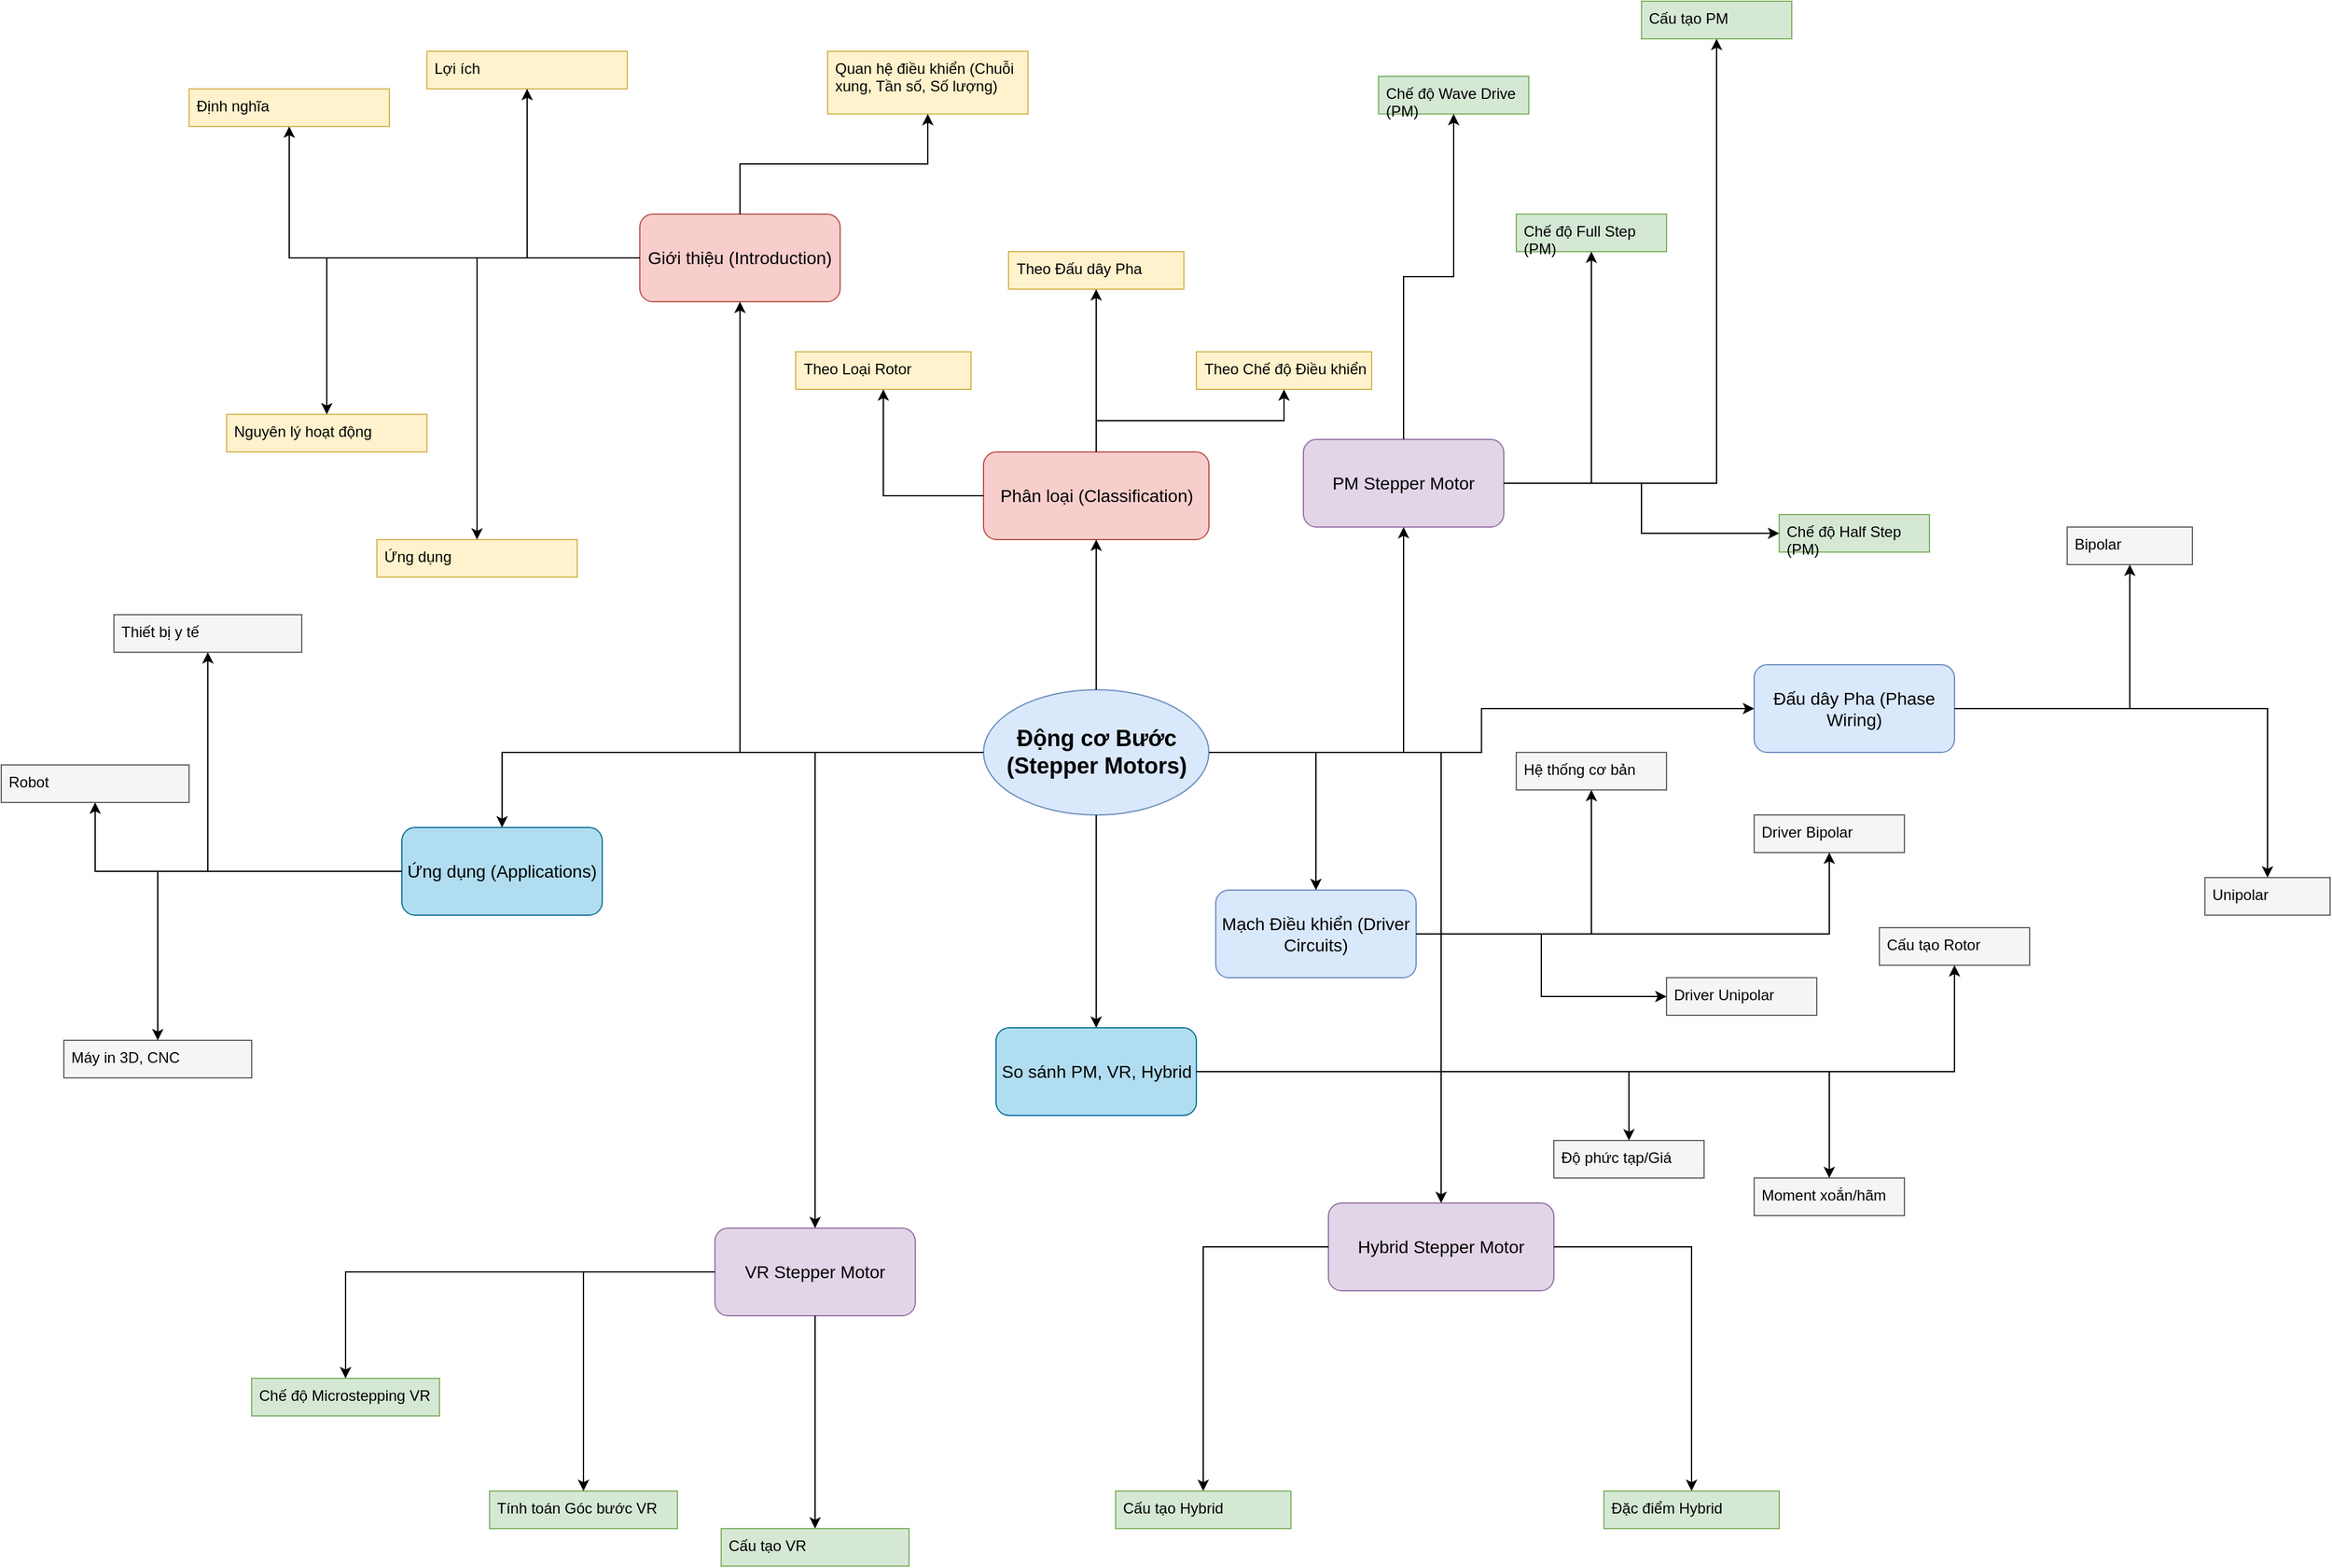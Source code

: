 <mxfile version="27.0.2" pages="2">
  <diagram name="Page-1" id="RRJVYvJVIJEdy5Si4vsN">
    <mxGraphModel dx="2196" dy="1465" grid="1" gridSize="10" guides="1" tooltips="1" connect="1" arrows="1" fold="1" page="0" pageScale="1" pageWidth="850" pageHeight="1100" math="0" shadow="0">
      <root>
        <mxCell id="0" />
        <mxCell id="1" parent="0" />
        <mxCell id="3UmPSXNFokLNy28Eq0_R-1" value="Động cơ Bước (Stepper Motors)" style="ellipse;whiteSpace=wrap;html=1;fontSize=18;fontStyle=1;fillColor=#dae8fc;strokeColor=#6c8ebf;" parent="1" vertex="1">
          <mxGeometry x="494.5" y="370" width="180" height="100" as="geometry" />
        </mxCell>
        <mxCell id="3UmPSXNFokLNy28Eq0_R-2" value="Giới thiệu (Introduction)" style="rounded=1;whiteSpace=wrap;html=1;fontSize=14;fillColor=#f8cecc;strokeColor=#b85450;" parent="1" vertex="1">
          <mxGeometry x="220" y="-10" width="160" height="70" as="geometry" />
        </mxCell>
        <mxCell id="3UmPSXNFokLNy28Eq0_R-3" value="" style="edgeStyle=orthogonalEdgeStyle;rounded=0;orthogonalLoop=1;jettySize=auto;html=1;entryX=0.5;entryY=1;entryDx=0;entryDy=0;" parent="1" source="3UmPSXNFokLNy28Eq0_R-1" target="3UmPSXNFokLNy28Eq0_R-2" edge="1">
          <mxGeometry relative="1" as="geometry" />
        </mxCell>
        <mxCell id="3UmPSXNFokLNy28Eq0_R-4" value="Định nghĩa" style="whiteSpace=wrap;html=1;fontSize=12;align=left;verticalAlign=top;spacingLeft=4;fillColor=#fff2cc;strokeColor=#d6b656;" parent="1" vertex="1">
          <mxGeometry x="-140" y="-110" width="160" height="30" as="geometry" />
        </mxCell>
        <mxCell id="3UmPSXNFokLNy28Eq0_R-5" value="" style="edgeStyle=orthogonalEdgeStyle;rounded=0;orthogonalLoop=1;jettySize=auto;html=1;" parent="1" source="3UmPSXNFokLNy28Eq0_R-2" target="3UmPSXNFokLNy28Eq0_R-4" edge="1">
          <mxGeometry relative="1" as="geometry" />
        </mxCell>
        <mxCell id="3UmPSXNFokLNy28Eq0_R-6" value="Nguyên lý hoạt động" style="whiteSpace=wrap;html=1;fontSize=12;align=left;verticalAlign=top;spacingLeft=4;fillColor=#fff2cc;strokeColor=#d6b656;" parent="1" vertex="1">
          <mxGeometry x="-110" y="150" width="160" height="30" as="geometry" />
        </mxCell>
        <mxCell id="3UmPSXNFokLNy28Eq0_R-7" value="" style="edgeStyle=orthogonalEdgeStyle;rounded=0;orthogonalLoop=1;jettySize=auto;html=1;" parent="1" source="3UmPSXNFokLNy28Eq0_R-2" target="3UmPSXNFokLNy28Eq0_R-6" edge="1">
          <mxGeometry relative="1" as="geometry" />
        </mxCell>
        <mxCell id="3UmPSXNFokLNy28Eq0_R-8" value="Quan hệ điều khiển (Chuỗi xung, Tần số, Số lượng)" style="whiteSpace=wrap;html=1;fontSize=12;align=left;verticalAlign=top;spacingLeft=4;fillColor=#fff2cc;strokeColor=#d6b656;" parent="1" vertex="1">
          <mxGeometry x="370" y="-140" width="160" height="50" as="geometry" />
        </mxCell>
        <mxCell id="3UmPSXNFokLNy28Eq0_R-9" value="" style="edgeStyle=orthogonalEdgeStyle;rounded=0;orthogonalLoop=1;jettySize=auto;html=1;" parent="1" source="3UmPSXNFokLNy28Eq0_R-2" target="3UmPSXNFokLNy28Eq0_R-8" edge="1">
          <mxGeometry relative="1" as="geometry" />
        </mxCell>
        <mxCell id="3UmPSXNFokLNy28Eq0_R-10" value="Lợi ích" style="whiteSpace=wrap;html=1;fontSize=12;align=left;verticalAlign=top;spacingLeft=4;fillColor=#fff2cc;strokeColor=#d6b656;" parent="1" vertex="1">
          <mxGeometry x="50" y="-140" width="160" height="30" as="geometry" />
        </mxCell>
        <mxCell id="3UmPSXNFokLNy28Eq0_R-11" value="" style="edgeStyle=orthogonalEdgeStyle;rounded=0;orthogonalLoop=1;jettySize=auto;html=1;" parent="1" source="3UmPSXNFokLNy28Eq0_R-2" target="3UmPSXNFokLNy28Eq0_R-10" edge="1">
          <mxGeometry relative="1" as="geometry" />
        </mxCell>
        <mxCell id="3UmPSXNFokLNy28Eq0_R-12" value="Ứng dụng" style="whiteSpace=wrap;html=1;fontSize=12;align=left;verticalAlign=top;spacingLeft=4;fillColor=#fff2cc;strokeColor=#d6b656;" parent="1" vertex="1">
          <mxGeometry x="10" y="250" width="160" height="30" as="geometry" />
        </mxCell>
        <mxCell id="3UmPSXNFokLNy28Eq0_R-13" value="" style="edgeStyle=orthogonalEdgeStyle;rounded=0;orthogonalLoop=1;jettySize=auto;html=1;" parent="1" source="3UmPSXNFokLNy28Eq0_R-2" target="3UmPSXNFokLNy28Eq0_R-12" edge="1">
          <mxGeometry relative="1" as="geometry" />
        </mxCell>
        <mxCell id="3UmPSXNFokLNy28Eq0_R-14" value="Phân loại (Classification)" style="rounded=1;whiteSpace=wrap;html=1;fontSize=14;fillColor=#f8cecc;strokeColor=#b85450;" parent="1" vertex="1">
          <mxGeometry x="494.5" y="180" width="180" height="70" as="geometry" />
        </mxCell>
        <mxCell id="3UmPSXNFokLNy28Eq0_R-15" value="" style="edgeStyle=orthogonalEdgeStyle;rounded=0;orthogonalLoop=1;jettySize=auto;html=1;entryX=0.5;entryY=1;entryDx=0;entryDy=0;" parent="1" source="3UmPSXNFokLNy28Eq0_R-1" target="3UmPSXNFokLNy28Eq0_R-14" edge="1">
          <mxGeometry relative="1" as="geometry" />
        </mxCell>
        <mxCell id="3UmPSXNFokLNy28Eq0_R-16" value="Theo Loại Rotor" style="whiteSpace=wrap;html=1;fontSize=12;align=left;verticalAlign=top;spacingLeft=4;fillColor=#fff2cc;strokeColor=#d6b656;" parent="1" vertex="1">
          <mxGeometry x="344.5" y="100" width="140" height="30" as="geometry" />
        </mxCell>
        <mxCell id="3UmPSXNFokLNy28Eq0_R-17" value="" style="edgeStyle=orthogonalEdgeStyle;rounded=0;orthogonalLoop=1;jettySize=auto;html=1;" parent="1" source="3UmPSXNFokLNy28Eq0_R-14" target="3UmPSXNFokLNy28Eq0_R-16" edge="1">
          <mxGeometry relative="1" as="geometry" />
        </mxCell>
        <mxCell id="3UmPSXNFokLNy28Eq0_R-18" value="Theo Đấu dây Pha" style="whiteSpace=wrap;html=1;fontSize=12;align=left;verticalAlign=top;spacingLeft=4;fillColor=#fff2cc;strokeColor=#d6b656;" parent="1" vertex="1">
          <mxGeometry x="514.5" y="20" width="140" height="30" as="geometry" />
        </mxCell>
        <mxCell id="3UmPSXNFokLNy28Eq0_R-19" value="" style="edgeStyle=orthogonalEdgeStyle;rounded=0;orthogonalLoop=1;jettySize=auto;html=1;" parent="1" source="3UmPSXNFokLNy28Eq0_R-14" target="3UmPSXNFokLNy28Eq0_R-18" edge="1">
          <mxGeometry relative="1" as="geometry" />
        </mxCell>
        <mxCell id="3UmPSXNFokLNy28Eq0_R-20" value="Theo Chế độ Điều khiển" style="whiteSpace=wrap;html=1;fontSize=12;align=left;verticalAlign=top;spacingLeft=4;fillColor=#fff2cc;strokeColor=#d6b656;" parent="1" vertex="1">
          <mxGeometry x="664.5" y="100" width="140" height="30" as="geometry" />
        </mxCell>
        <mxCell id="3UmPSXNFokLNy28Eq0_R-21" value="" style="edgeStyle=orthogonalEdgeStyle;rounded=0;orthogonalLoop=1;jettySize=auto;html=1;" parent="1" source="3UmPSXNFokLNy28Eq0_R-14" target="3UmPSXNFokLNy28Eq0_R-20" edge="1">
          <mxGeometry relative="1" as="geometry" />
        </mxCell>
        <mxCell id="3UmPSXNFokLNy28Eq0_R-22" value="PM Stepper Motor" style="rounded=1;whiteSpace=wrap;html=1;fontSize=14;fillColor=#e1d5e7;strokeColor=#9673a6;" parent="1" vertex="1">
          <mxGeometry x="750" y="170" width="160" height="70" as="geometry" />
        </mxCell>
        <mxCell id="3UmPSXNFokLNy28Eq0_R-23" value="" style="edgeStyle=orthogonalEdgeStyle;rounded=0;orthogonalLoop=1;jettySize=auto;html=1;entryX=0.5;entryY=1;entryDx=0;entryDy=0;" parent="1" source="3UmPSXNFokLNy28Eq0_R-1" target="3UmPSXNFokLNy28Eq0_R-22" edge="1">
          <mxGeometry relative="1" as="geometry" />
        </mxCell>
        <mxCell id="3UmPSXNFokLNy28Eq0_R-24" value="Cấu tạo PM" style="whiteSpace=wrap;html=1;fontSize=12;align=left;verticalAlign=top;spacingLeft=4;fillColor=#d5e8d4;strokeColor=#82b366;" parent="1" vertex="1">
          <mxGeometry x="1020" y="-180" width="120" height="30" as="geometry" />
        </mxCell>
        <mxCell id="3UmPSXNFokLNy28Eq0_R-25" value="" style="edgeStyle=orthogonalEdgeStyle;rounded=0;orthogonalLoop=1;jettySize=auto;html=1;" parent="1" source="3UmPSXNFokLNy28Eq0_R-22" target="3UmPSXNFokLNy28Eq0_R-24" edge="1">
          <mxGeometry relative="1" as="geometry" />
        </mxCell>
        <mxCell id="3UmPSXNFokLNy28Eq0_R-26" value="Chế độ Wave Drive (PM)" style="whiteSpace=wrap;html=1;fontSize=12;align=left;verticalAlign=top;spacingLeft=4;fillColor=#d5e8d4;strokeColor=#82b366;" parent="1" vertex="1">
          <mxGeometry x="810" y="-120" width="120" height="30" as="geometry" />
        </mxCell>
        <mxCell id="3UmPSXNFokLNy28Eq0_R-27" value="" style="edgeStyle=orthogonalEdgeStyle;rounded=0;orthogonalLoop=1;jettySize=auto;html=1;" parent="1" source="3UmPSXNFokLNy28Eq0_R-22" target="3UmPSXNFokLNy28Eq0_R-26" edge="1">
          <mxGeometry relative="1" as="geometry" />
        </mxCell>
        <mxCell id="3UmPSXNFokLNy28Eq0_R-28" value="Chế độ Full Step (PM)" style="whiteSpace=wrap;html=1;fontSize=12;align=left;verticalAlign=top;spacingLeft=4;fillColor=#d5e8d4;strokeColor=#82b366;" parent="1" vertex="1">
          <mxGeometry x="920" y="-10" width="120" height="30" as="geometry" />
        </mxCell>
        <mxCell id="3UmPSXNFokLNy28Eq0_R-29" value="" style="edgeStyle=orthogonalEdgeStyle;rounded=0;orthogonalLoop=1;jettySize=auto;html=1;" parent="1" source="3UmPSXNFokLNy28Eq0_R-22" target="3UmPSXNFokLNy28Eq0_R-28" edge="1">
          <mxGeometry relative="1" as="geometry" />
        </mxCell>
        <mxCell id="3UmPSXNFokLNy28Eq0_R-30" value="Chế độ Half Step (PM)" style="whiteSpace=wrap;html=1;fontSize=12;align=left;verticalAlign=top;spacingLeft=4;fillColor=#d5e8d4;strokeColor=#82b366;" parent="1" vertex="1">
          <mxGeometry x="1130" y="230" width="120" height="30" as="geometry" />
        </mxCell>
        <mxCell id="3UmPSXNFokLNy28Eq0_R-31" value="" style="edgeStyle=orthogonalEdgeStyle;rounded=0;orthogonalLoop=1;jettySize=auto;html=1;" parent="1" source="3UmPSXNFokLNy28Eq0_R-22" target="3UmPSXNFokLNy28Eq0_R-30" edge="1">
          <mxGeometry relative="1" as="geometry" />
        </mxCell>
        <mxCell id="3UmPSXNFokLNy28Eq0_R-32" value="VR Stepper Motor" style="rounded=1;whiteSpace=wrap;html=1;fontSize=14;fillColor=#e1d5e7;strokeColor=#9673a6;" parent="1" vertex="1">
          <mxGeometry x="280" y="800" width="160" height="70" as="geometry" />
        </mxCell>
        <mxCell id="3UmPSXNFokLNy28Eq0_R-33" value="" style="edgeStyle=orthogonalEdgeStyle;rounded=0;orthogonalLoop=1;jettySize=auto;html=1;entryX=0.5;entryY=0;entryDx=0;entryDy=0;" parent="1" source="3UmPSXNFokLNy28Eq0_R-1" target="3UmPSXNFokLNy28Eq0_R-32" edge="1">
          <mxGeometry relative="1" as="geometry" />
        </mxCell>
        <mxCell id="3UmPSXNFokLNy28Eq0_R-34" value="Cấu tạo VR" style="whiteSpace=wrap;html=1;fontSize=12;align=left;verticalAlign=top;spacingLeft=4;fillColor=#d5e8d4;strokeColor=#82b366;" parent="1" vertex="1">
          <mxGeometry x="285" y="1040" width="150" height="30" as="geometry" />
        </mxCell>
        <mxCell id="3UmPSXNFokLNy28Eq0_R-35" value="" style="edgeStyle=orthogonalEdgeStyle;rounded=0;orthogonalLoop=1;jettySize=auto;html=1;" parent="1" source="3UmPSXNFokLNy28Eq0_R-32" target="3UmPSXNFokLNy28Eq0_R-34" edge="1">
          <mxGeometry relative="1" as="geometry" />
        </mxCell>
        <mxCell id="3UmPSXNFokLNy28Eq0_R-36" value="Tính toán Góc bước VR" style="whiteSpace=wrap;html=1;fontSize=12;align=left;verticalAlign=top;spacingLeft=4;fillColor=#d5e8d4;strokeColor=#82b366;" parent="1" vertex="1">
          <mxGeometry x="100" y="1010" width="150" height="30" as="geometry" />
        </mxCell>
        <mxCell id="3UmPSXNFokLNy28Eq0_R-37" value="" style="edgeStyle=orthogonalEdgeStyle;rounded=0;orthogonalLoop=1;jettySize=auto;html=1;" parent="1" source="3UmPSXNFokLNy28Eq0_R-32" target="3UmPSXNFokLNy28Eq0_R-36" edge="1">
          <mxGeometry relative="1" as="geometry" />
        </mxCell>
        <mxCell id="3UmPSXNFokLNy28Eq0_R-38" value="Chế độ Microstepping VR" style="whiteSpace=wrap;html=1;fontSize=12;align=left;verticalAlign=top;spacingLeft=4;fillColor=#d5e8d4;strokeColor=#82b366;" parent="1" vertex="1">
          <mxGeometry x="-90" y="920" width="150" height="30" as="geometry" />
        </mxCell>
        <mxCell id="3UmPSXNFokLNy28Eq0_R-39" value="" style="edgeStyle=orthogonalEdgeStyle;rounded=0;orthogonalLoop=1;jettySize=auto;html=1;" parent="1" source="3UmPSXNFokLNy28Eq0_R-32" target="3UmPSXNFokLNy28Eq0_R-38" edge="1">
          <mxGeometry relative="1" as="geometry" />
        </mxCell>
        <mxCell id="3UmPSXNFokLNy28Eq0_R-40" value="Hybrid Stepper Motor" style="rounded=1;whiteSpace=wrap;html=1;fontSize=14;fillColor=#e1d5e7;strokeColor=#9673a6;" parent="1" vertex="1">
          <mxGeometry x="770" y="780" width="180" height="70" as="geometry" />
        </mxCell>
        <mxCell id="3UmPSXNFokLNy28Eq0_R-41" value="" style="edgeStyle=orthogonalEdgeStyle;rounded=0;orthogonalLoop=1;jettySize=auto;html=1;entryX=0.5;entryY=0;entryDx=0;entryDy=0;" parent="1" source="3UmPSXNFokLNy28Eq0_R-1" target="3UmPSXNFokLNy28Eq0_R-40" edge="1">
          <mxGeometry relative="1" as="geometry" />
        </mxCell>
        <mxCell id="3UmPSXNFokLNy28Eq0_R-42" value="Cấu tạo Hybrid" style="whiteSpace=wrap;html=1;fontSize=12;align=left;verticalAlign=top;spacingLeft=4;fillColor=#d5e8d4;strokeColor=#82b366;" parent="1" vertex="1">
          <mxGeometry x="600" y="1010" width="140" height="30" as="geometry" />
        </mxCell>
        <mxCell id="3UmPSXNFokLNy28Eq0_R-43" value="" style="edgeStyle=orthogonalEdgeStyle;rounded=0;orthogonalLoop=1;jettySize=auto;html=1;" parent="1" source="3UmPSXNFokLNy28Eq0_R-40" target="3UmPSXNFokLNy28Eq0_R-42" edge="1">
          <mxGeometry relative="1" as="geometry" />
        </mxCell>
        <mxCell id="3UmPSXNFokLNy28Eq0_R-44" value="Đặc điểm Hybrid" style="whiteSpace=wrap;html=1;fontSize=12;align=left;verticalAlign=top;spacingLeft=4;fillColor=#d5e8d4;strokeColor=#82b366;" parent="1" vertex="1">
          <mxGeometry x="990" y="1010" width="140" height="30" as="geometry" />
        </mxCell>
        <mxCell id="3UmPSXNFokLNy28Eq0_R-45" value="" style="edgeStyle=orthogonalEdgeStyle;rounded=0;orthogonalLoop=1;jettySize=auto;html=1;" parent="1" source="3UmPSXNFokLNy28Eq0_R-40" target="3UmPSXNFokLNy28Eq0_R-44" edge="1">
          <mxGeometry relative="1" as="geometry" />
        </mxCell>
        <mxCell id="3UmPSXNFokLNy28Eq0_R-46" value="Đấu dây Pha (Phase Wiring)" style="rounded=1;whiteSpace=wrap;html=1;fontSize=14;fillColor=#dae8fc;strokeColor=#6c8ebf;" parent="1" vertex="1">
          <mxGeometry x="1110" y="350" width="160" height="70" as="geometry" />
        </mxCell>
        <mxCell id="3UmPSXNFokLNy28Eq0_R-47" value="" style="edgeStyle=orthogonalEdgeStyle;rounded=0;orthogonalLoop=1;jettySize=auto;html=1;" parent="1" source="3UmPSXNFokLNy28Eq0_R-1" target="3UmPSXNFokLNy28Eq0_R-46" edge="1">
          <mxGeometry relative="1" as="geometry" />
        </mxCell>
        <mxCell id="3UmPSXNFokLNy28Eq0_R-48" value="Bipolar" style="whiteSpace=wrap;html=1;fontSize=12;align=left;verticalAlign=top;spacingLeft=4;fillColor=#f5f5f5;strokeColor=#666666;" parent="1" vertex="1">
          <mxGeometry x="1360" y="240" width="100" height="30" as="geometry" />
        </mxCell>
        <mxCell id="3UmPSXNFokLNy28Eq0_R-49" value="" style="edgeStyle=orthogonalEdgeStyle;rounded=0;orthogonalLoop=1;jettySize=auto;html=1;" parent="1" source="3UmPSXNFokLNy28Eq0_R-46" target="3UmPSXNFokLNy28Eq0_R-48" edge="1">
          <mxGeometry relative="1" as="geometry" />
        </mxCell>
        <mxCell id="3UmPSXNFokLNy28Eq0_R-50" value="Unipolar" style="whiteSpace=wrap;html=1;fontSize=12;align=left;verticalAlign=top;spacingLeft=4;fillColor=#f5f5f5;strokeColor=#666666;" parent="1" vertex="1">
          <mxGeometry x="1470" y="520" width="100" height="30" as="geometry" />
        </mxCell>
        <mxCell id="3UmPSXNFokLNy28Eq0_R-51" value="" style="edgeStyle=orthogonalEdgeStyle;rounded=0;orthogonalLoop=1;jettySize=auto;html=1;" parent="1" source="3UmPSXNFokLNy28Eq0_R-46" target="3UmPSXNFokLNy28Eq0_R-50" edge="1">
          <mxGeometry relative="1" as="geometry" />
        </mxCell>
        <mxCell id="3UmPSXNFokLNy28Eq0_R-52" value="Mạch Điều khiển (Driver Circuits)" style="rounded=1;whiteSpace=wrap;html=1;fontSize=14;fillColor=#dae8fc;strokeColor=#6c8ebf;" parent="1" vertex="1">
          <mxGeometry x="680" y="530" width="160" height="70" as="geometry" />
        </mxCell>
        <mxCell id="3UmPSXNFokLNy28Eq0_R-53" value="" style="edgeStyle=orthogonalEdgeStyle;rounded=0;orthogonalLoop=1;jettySize=auto;html=1;" parent="1" source="3UmPSXNFokLNy28Eq0_R-1" target="3UmPSXNFokLNy28Eq0_R-52" edge="1">
          <mxGeometry relative="1" as="geometry" />
        </mxCell>
        <mxCell id="3UmPSXNFokLNy28Eq0_R-54" value="Hệ thống cơ bản" style="whiteSpace=wrap;html=1;fontSize=12;align=left;verticalAlign=top;spacingLeft=4;fillColor=#f5f5f5;strokeColor=#666666;" parent="1" vertex="1">
          <mxGeometry x="920" y="420" width="120" height="30" as="geometry" />
        </mxCell>
        <mxCell id="3UmPSXNFokLNy28Eq0_R-55" value="" style="edgeStyle=orthogonalEdgeStyle;rounded=0;orthogonalLoop=1;jettySize=auto;html=1;" parent="1" source="3UmPSXNFokLNy28Eq0_R-52" target="3UmPSXNFokLNy28Eq0_R-54" edge="1">
          <mxGeometry relative="1" as="geometry" />
        </mxCell>
        <mxCell id="3UmPSXNFokLNy28Eq0_R-56" value="Driver Bipolar" style="whiteSpace=wrap;html=1;fontSize=12;align=left;verticalAlign=top;spacingLeft=4;fillColor=#f5f5f5;strokeColor=#666666;" parent="1" vertex="1">
          <mxGeometry x="1110" y="470" width="120" height="30" as="geometry" />
        </mxCell>
        <mxCell id="3UmPSXNFokLNy28Eq0_R-57" value="" style="edgeStyle=orthogonalEdgeStyle;rounded=0;orthogonalLoop=1;jettySize=auto;html=1;" parent="1" source="3UmPSXNFokLNy28Eq0_R-52" target="3UmPSXNFokLNy28Eq0_R-56" edge="1">
          <mxGeometry relative="1" as="geometry" />
        </mxCell>
        <mxCell id="3UmPSXNFokLNy28Eq0_R-58" value="Driver Unipolar" style="whiteSpace=wrap;html=1;fontSize=12;align=left;verticalAlign=top;spacingLeft=4;fillColor=#f5f5f5;strokeColor=#666666;" parent="1" vertex="1">
          <mxGeometry x="1040" y="600" width="120" height="30" as="geometry" />
        </mxCell>
        <mxCell id="3UmPSXNFokLNy28Eq0_R-59" value="" style="edgeStyle=orthogonalEdgeStyle;rounded=0;orthogonalLoop=1;jettySize=auto;html=1;" parent="1" source="3UmPSXNFokLNy28Eq0_R-52" target="3UmPSXNFokLNy28Eq0_R-58" edge="1">
          <mxGeometry relative="1" as="geometry" />
        </mxCell>
        <mxCell id="3UmPSXNFokLNy28Eq0_R-60" value="So sánh PM, VR, Hybrid" style="rounded=1;whiteSpace=wrap;html=1;fontSize=14;fillColor=#b1ddf0;strokeColor=#10739e;" parent="1" vertex="1">
          <mxGeometry x="504.5" y="640" width="160" height="70" as="geometry" />
        </mxCell>
        <mxCell id="3UmPSXNFokLNy28Eq0_R-61" value="" style="edgeStyle=orthogonalEdgeStyle;rounded=0;orthogonalLoop=1;jettySize=auto;html=1;entryX=0.5;entryY=0;entryDx=0;entryDy=0;" parent="1" source="3UmPSXNFokLNy28Eq0_R-1" target="3UmPSXNFokLNy28Eq0_R-60" edge="1">
          <mxGeometry relative="1" as="geometry" />
        </mxCell>
        <mxCell id="3UmPSXNFokLNy28Eq0_R-62" value="Cấu tạo Rotor" style="whiteSpace=wrap;html=1;fontSize=12;align=left;verticalAlign=top;spacingLeft=4;fillColor=#f5f5f5;strokeColor=#666666;" parent="1" vertex="1">
          <mxGeometry x="1210" y="560" width="120" height="30" as="geometry" />
        </mxCell>
        <mxCell id="3UmPSXNFokLNy28Eq0_R-63" value="" style="edgeStyle=orthogonalEdgeStyle;rounded=0;orthogonalLoop=1;jettySize=auto;html=1;" parent="1" source="3UmPSXNFokLNy28Eq0_R-60" target="3UmPSXNFokLNy28Eq0_R-62" edge="1">
          <mxGeometry relative="1" as="geometry" />
        </mxCell>
        <mxCell id="3UmPSXNFokLNy28Eq0_R-64" value="Moment xoắn/hãm" style="whiteSpace=wrap;html=1;fontSize=12;align=left;verticalAlign=top;spacingLeft=4;fillColor=#f5f5f5;strokeColor=#666666;" parent="1" vertex="1">
          <mxGeometry x="1110" y="760" width="120" height="30" as="geometry" />
        </mxCell>
        <mxCell id="3UmPSXNFokLNy28Eq0_R-65" value="" style="edgeStyle=orthogonalEdgeStyle;rounded=0;orthogonalLoop=1;jettySize=auto;html=1;" parent="1" source="3UmPSXNFokLNy28Eq0_R-60" target="3UmPSXNFokLNy28Eq0_R-64" edge="1">
          <mxGeometry relative="1" as="geometry" />
        </mxCell>
        <mxCell id="3UmPSXNFokLNy28Eq0_R-66" value="Độ phức tạp/Giá" style="whiteSpace=wrap;html=1;fontSize=12;align=left;verticalAlign=top;spacingLeft=4;fillColor=#f5f5f5;strokeColor=#666666;" parent="1" vertex="1">
          <mxGeometry x="950" y="730" width="120" height="30" as="geometry" />
        </mxCell>
        <mxCell id="3UmPSXNFokLNy28Eq0_R-67" value="" style="edgeStyle=orthogonalEdgeStyle;rounded=0;orthogonalLoop=1;jettySize=auto;html=1;" parent="1" source="3UmPSXNFokLNy28Eq0_R-60" target="3UmPSXNFokLNy28Eq0_R-66" edge="1">
          <mxGeometry relative="1" as="geometry" />
        </mxCell>
        <mxCell id="3UmPSXNFokLNy28Eq0_R-68" value="Ứng dụng (Applications)" style="rounded=1;whiteSpace=wrap;html=1;fontSize=14;fillColor=#b1ddf0;strokeColor=#10739e;" parent="1" vertex="1">
          <mxGeometry x="30" y="480" width="160" height="70" as="geometry" />
        </mxCell>
        <mxCell id="3UmPSXNFokLNy28Eq0_R-69" value="" style="edgeStyle=orthogonalEdgeStyle;rounded=0;orthogonalLoop=1;jettySize=auto;html=1;" parent="1" source="3UmPSXNFokLNy28Eq0_R-1" target="3UmPSXNFokLNy28Eq0_R-68" edge="1">
          <mxGeometry relative="1" as="geometry" />
        </mxCell>
        <mxCell id="3UmPSXNFokLNy28Eq0_R-70" value="Máy in 3D, CNC" style="whiteSpace=wrap;html=1;fontSize=12;align=left;verticalAlign=top;spacingLeft=4;fillColor=#f5f5f5;strokeColor=#666666;" parent="1" vertex="1">
          <mxGeometry x="-240" y="650" width="150" height="30" as="geometry" />
        </mxCell>
        <mxCell id="3UmPSXNFokLNy28Eq0_R-71" value="" style="edgeStyle=orthogonalEdgeStyle;rounded=0;orthogonalLoop=1;jettySize=auto;html=1;" parent="1" source="3UmPSXNFokLNy28Eq0_R-68" target="3UmPSXNFokLNy28Eq0_R-70" edge="1">
          <mxGeometry relative="1" as="geometry" />
        </mxCell>
        <mxCell id="3UmPSXNFokLNy28Eq0_R-72" value="Robot" style="whiteSpace=wrap;html=1;fontSize=12;align=left;verticalAlign=top;spacingLeft=4;fillColor=#f5f5f5;strokeColor=#666666;" parent="1" vertex="1">
          <mxGeometry x="-290" y="430" width="150" height="30" as="geometry" />
        </mxCell>
        <mxCell id="3UmPSXNFokLNy28Eq0_R-73" value="" style="edgeStyle=orthogonalEdgeStyle;rounded=0;orthogonalLoop=1;jettySize=auto;html=1;" parent="1" source="3UmPSXNFokLNy28Eq0_R-68" target="3UmPSXNFokLNy28Eq0_R-72" edge="1">
          <mxGeometry relative="1" as="geometry" />
        </mxCell>
        <mxCell id="3UmPSXNFokLNy28Eq0_R-74" value="Thiết bị y tế" style="whiteSpace=wrap;html=1;fontSize=12;align=left;verticalAlign=top;spacingLeft=4;fillColor=#f5f5f5;strokeColor=#666666;" parent="1" vertex="1">
          <mxGeometry x="-200" y="310" width="150" height="30" as="geometry" />
        </mxCell>
        <mxCell id="3UmPSXNFokLNy28Eq0_R-75" value="" style="edgeStyle=orthogonalEdgeStyle;rounded=0;orthogonalLoop=1;jettySize=auto;html=1;" parent="1" source="3UmPSXNFokLNy28Eq0_R-68" target="3UmPSXNFokLNy28Eq0_R-74" edge="1">
          <mxGeometry relative="1" as="geometry" />
        </mxCell>
      </root>
    </mxGraphModel>
  </diagram>
  <diagram id="YaTN5BMvG4dEYD7bKWz7" name="Page-2">
    <mxGraphModel dx="9253" dy="3153" grid="1" gridSize="10" guides="1" tooltips="1" connect="1" arrows="1" fold="1" page="0" pageScale="1" pageWidth="850" pageHeight="1100" math="0" shadow="0">
      <root>
        <mxCell id="0" />
        <mxCell id="1" parent="0" />
        <mxCell id="TjDZukwJZePtEUUgZBgw-1" value="&#xa;  &#xa;    &#xa;    &#xa;    &#xa;      &#xa;    &#xa;    &#xa;      &#xa;    &#xa;    &#xa;      &#xa;    &#xa;    &#xa;      &#xa;    &#xa;    &#xa;      &#xa;    &#xa;    &#xa;      &#xa;    &#xa;    &#xa;      &#xa;    &#xa;    &#xa;      &#xa;    &#xa;    &#xa;      &#xa;    &#xa;    &#xa;      &#xa;    &#xa;    &#xa;      &#xa;    &#xa;    &#xa;      &#xa;    &#xa;    &#xa;      &#xa;    &#xa;    &#xa;      &#xa;    &#xa;    &#xa;      &#xa;    &#xa;    &#xa;      &#xa;    &#xa;    &#xa;      &#xa;    &#xa;    &#xa;      &#xa;    &#xa;    &#xa;      &#xa;    &#xa;    &#xa;      &#xa;    &#xa;    &#xa;      &#xa;    &#xa;    &#xa;      &#xa;    &#xa;    &#xa;      &#xa;    &#xa;    &#xa;      &#xa;    &#xa;    &#xa;      &#xa;    &#xa;    &#xa;      &#xa;    &#xa;    &#xa;      &#xa;    &#xa;    &#xa;      &#xa;    &#xa;    &#xa;      &#xa;    &#xa;    &#xa;      &#xa;    &#xa;    &#xa;      &#xa;    &#xa;    &#xa;      &#xa;    &#xa;    &#xa;      &#xa;    &#xa;    &#xa;      &#xa;    &#xa;    &#xa;      &#xa;    &#xa;    &#xa;      &#xa;    &#xa;    &#xa;      &#xa;    &#xa;    &#xa;      &#xa;    &#xa;    &#xa;      &#xa;    &#xa;    &#xa;      &#xa;    &#xa;    &#xa;      &#xa;    &#xa;    &#xa;      &#xa;    &#xa;    &#xa;      &#xa;    &#xa;    &#xa;      &#xa;    &#xa;    &#xa;      &#xa;    &#xa;    &#xa;      &#xa;    &#xa;    &#xa;      &#xa;    &#xa;    &#xa;      &#xa;    &#xa;    &#xa;      &#xa;    &#xa;    &#xa;      &#xa;    &#xa;    &#xa;      &#xa;    &#xa;    &#xa;      &#xa;    &#xa;    &#xa;      &#xa;    &#xa;    &#xa;      &#xa;    &#xa;    &#xa;      &#xa;    &#xa;    &#xa;      &#xa;    &#xa;    &#xa;      &#xa;    &#xa;    &#xa;      &#xa;    &#xa;    &#xa;      &#xa;    &#xa;    &#xa;      &#xa;    &#xa;    &#xa;      &#xa;    &#xa;    &#xa;      &#xa;    &#xa;    &#xa;      &#xa;    &#xa;    &#xa;      &#xa;    &#xa;    &#xa;      &#xa;    &#xa;    &#xa;      &#xa;    &#xa;    &#xa;      &#xa;    &#xa;    &#xa;      &#xa;    &#xa;    &#xa;      &#xa;    &#xa;    &#xa;      &#xa;    &#xa;    &#xa;      &#xa;    &#xa;    &#xa;      &#xa;    &#xa;    &#xa;      &#xa;    &#xa;    &#xa;      &#xa;    &#xa;    &#xa;      &#xa;    &#xa;    &#xa;      &#xa;    &#xa;    &#xa;      &#xa;    &#xa;    &#xa;      &#xa;    &#xa;    &#xa;      &#xa;    &#xa;    &#xa;      &#xa;    &#xa;    &#xa;      &#xa;    &#xa;    &#xa;      &#xa;    &#xa;    &#xa;      &#xa;    &#xa;    &#xa;      &#xa;    &#xa;    &#xa;      &#xa;    &#xa;    &#xa;      &#xa;    &#xa;    &#xa;      &#xa;    &#xa;    &#xa;      &#xa;    &#xa;    &#xa;      &#xa;    &#xa;    &#xa;      &#xa;    &#xa;    &#xa;      &#xa;    &#xa;    &#xa;      &#xa;    &#xa;    &#xa;      &#xa;    &#xa;    &#xa;      &#xa;    &#xa;    &#xa;      &#xa;    &#xa;    &#xa;      &#xa;    &#xa;    &#xa;      &#xa;    &#xa;    &#xa;      &#xa;    &#xa;    &#xa;      &#xa;    &#xa;    &#xa;      &#xa;    &#xa;    &#xa;      &#xa;    &#xa;    &#xa;      &#xa;    &#xa;    &#xa;      &#xa;    &#xa;    &#xa;      &#xa;    &#xa;    &#xa;      &#xa;    &#xa;    &#xa;      &#xa;    &#xa;    &#xa;      &#xa;    &#xa;    &#xa;      &#xa;    &#xa;    &#xa;      &#xa;    &#xa;    &#xa;      &#xa;    &#xa;    &#xa;      &#xa;    &#xa;    &#xa;      &#xa;    &#xa;    &#xa;      &#xa;    &#xa;    &#xa;      &#xa;    &#xa;    &#xa;      &#xa;    &#xa;    &#xa;      &#xa;    &#xa;    &#xa;      &#xa;    &#xa;    &#xa;      &#xa;    &#xa;    &#xa;      &#xa;    &#xa;    &#xa;      &#xa;    &#xa;    &#xa;      &#xa;    &#xa;    &#xa;      &#xa;    &#xa;    &#xa;      &#xa;    &#xa;    &#xa;      &#xa;    &#xa;    &#xa;      &#xa;    &#xa;    &#xa;      &#xa;    &#xa;    &#xa;      &#xa;    &#xa;    &#xa;      &#xa;    &#xa;    &#xa;      &#xa;    &#xa;    &#xa;      &#xa;    &#xa;    &#xa;      &#xa;    &#xa;    &#xa;      &#xa;    &#xa;    &#xa;      &#xa;    &#xa;    &#xa;      &#xa;    &#xa;    &#xa;      &#xa;    &#xa;    &#xa;      &#xa;    &#xa;    &#xa;      &#xa;    &#xa;    &#xa;      &#xa;    &#xa;    &#xa;      &#xa;    &#xa;    &#xa;      &#xa;    &#xa;    &#xa;      &#xa;    &#xa;    &#xa;      &#xa;    &#xa;    &#xa;      &#xa;    &#xa;    &#xa;      &#xa;    &#xa;    &#xa;      &#xa;    &#xa;    &#xa;      &#xa;    &#xa;    &#xa;      &#xa;    &#xa;    &#xa;      &#xa;    &#xa;    &#xa;      &#xa;    &#xa;    &#xa;      &#xa;    &#xa;    &#xa;      &#xa;    &#xa;    &#xa;      &#xa;    &#xa;    &#xa;      &#xa;    &#xa;    &#xa;      &#xa;    &#xa;    &#xa;      &#xa;    &#xa;    &#xa;      &#xa;    &#xa;    &#xa;      &#xa;    &#xa;    &#xa;      &#xa;    &#xa;    &#xa;      &#xa;    &#xa;    &#xa;      &#xa;    &#xa;    &#xa;      &#xa;    &#xa;    &#xa;      &#xa;    &#xa;    &#xa;      &#xa;    &#xa;    &#xa;      &#xa;    &#xa;    &#xa;      &#xa;    &#xa;    &#xa;      &#xa;    &#xa;    &#xa;      &#xa;    &#xa;    &#xa;      &#xa;    &#xa;    &#xa;      &#xa;    &#xa;    &#xa;      &#xa;    &#xa;    &#xa;      &#xa;    &#xa;  &#xa;" style="text;whiteSpace=wrap;html=1;verticalAlign=middle;" vertex="1" parent="1">
          <mxGeometry width="30" height="7480" as="geometry" />
        </mxCell>
        <mxCell id="TjDZukwJZePtEUUgZBgw-3" value="Chapter 5: Stepper Motors (Instructor: Le Hoa Nguyen, Ph.D.)" style="ellipse;whiteSpace=wrap;html=1;fontSize=20;fontStyle=1;fillColor=#dae8fc;strokeColor=#6c8ebf;verticalAlign=middle;" vertex="1" parent="1">
          <mxGeometry x="1070" y="750" width="260" height="140" as="geometry" />
        </mxCell>
        <mxCell id="TjDZukwJZePtEUUgZBgw-4" value="5.1. Introduction" style="rounded=1;whiteSpace=wrap;html=1;fontSize=16;fillColor=#f8cecc;strokeColor=#b85450;verticalAlign=middle;" vertex="1" parent="1">
          <mxGeometry x="-3100" y="600" width="180" height="80" as="geometry" />
        </mxCell>
        <mxCell id="TjDZukwJZePtEUUgZBgw-5" style="edgeStyle=orthogonalEdgeStyle;rounded=0;orthogonalLoop=1;jettySize=auto;html=1;verticalAlign=middle;" edge="1" parent="1" source="TjDZukwJZePtEUUgZBgw-3" target="TjDZukwJZePtEUUgZBgw-4">
          <mxGeometry relative="1" as="geometry" />
        </mxCell>
        <mxCell id="TjDZukwJZePtEUUgZBgw-6" value="Definition: Electromechanical device, converts electrical pulses to discrete mechanical movements." style="whiteSpace=wrap;html=1;fontSize=12;align=left;verticalAlign=middle;spacingLeft=4;fillColor=#fff2cc;strokeColor=#d6b656;" vertex="1" parent="1">
          <mxGeometry x="-840" y="-10" width="220" height="60" as="geometry" />
        </mxCell>
        <mxCell id="TjDZukwJZePtEUUgZBgw-7" style="edgeStyle=orthogonalEdgeStyle;rounded=0;orthogonalLoop=1;jettySize=auto;html=1;verticalAlign=middle;" edge="1" parent="1" source="TjDZukwJZePtEUUgZBgw-4" target="TjDZukwJZePtEUUgZBgw-6">
          <mxGeometry relative="1" as="geometry" />
        </mxCell>
        <mxCell id="TjDZukwJZePtEUUgZBgw-8" value="Operation: Shaft rotates in discrete step increments via electrical command pulses in proper sequence." style="whiteSpace=wrap;html=1;fontSize=12;align=left;verticalAlign=middle;spacingLeft=4;fillColor=#fff2cc;strokeColor=#d6b656;" vertex="1" parent="1">
          <mxGeometry x="-5490" y="-80" width="220" height="70" as="geometry" />
        </mxCell>
        <mxCell id="TjDZukwJZePtEUUgZBgw-9" style="edgeStyle=orthogonalEdgeStyle;rounded=0;orthogonalLoop=1;jettySize=auto;html=1;verticalAlign=middle;" edge="1" parent="1" source="TjDZukwJZePtEUUgZBgw-4" target="TjDZukwJZePtEUUgZBgw-8">
          <mxGeometry relative="1" as="geometry" />
        </mxCell>
        <mxCell id="TjDZukwJZePtEUUgZBgw-10" value="Control Relationships:" style="whiteSpace=wrap;html=1;fontSize=12;fontStyle=1;align=left;verticalAlign=middle;spacingLeft=4;fillColor=#fff2cc;strokeColor=#d6b656;" vertex="1" parent="1">
          <mxGeometry x="-4340" y="270" width="220" height="30" as="geometry" />
        </mxCell>
        <mxCell id="TjDZukwJZePtEUUgZBgw-11" style="edgeStyle=orthogonalEdgeStyle;rounded=0;orthogonalLoop=1;jettySize=auto;html=1;verticalAlign=middle;" edge="1" parent="1" source="TjDZukwJZePtEUUgZBgw-4" target="TjDZukwJZePtEUUgZBgw-10">
          <mxGeometry relative="1" as="geometry" />
        </mxCell>
        <mxCell id="TjDZukwJZePtEUUgZBgw-12" value="Rotation Direction (CW/CCW): by sequence of applied pulses." style="whiteSpace=wrap;html=1;fontSize=11;align=left;verticalAlign=middle;spacingLeft=4;fillColor=#f5f5f5;strokeColor=#666666;" vertex="1" parent="1">
          <mxGeometry x="-4345" y="-80" width="230" height="40" as="geometry" />
        </mxCell>
        <mxCell id="TjDZukwJZePtEUUgZBgw-13" style="edgeStyle=orthogonalEdgeStyle;rounded=0;orthogonalLoop=1;jettySize=auto;html=1;verticalAlign=middle;" edge="1" parent="1" source="TjDZukwJZePtEUUgZBgw-10" target="TjDZukwJZePtEUUgZBgw-12">
          <mxGeometry relative="1" as="geometry" />
        </mxCell>
        <mxCell id="TjDZukwJZePtEUUgZBgw-14" value="Rotation Speed: by frequency of input pulses." style="whiteSpace=wrap;html=1;fontSize=11;align=left;verticalAlign=middle;spacingLeft=4;fillColor=#f5f5f5;strokeColor=#666666;" vertex="1" parent="1">
          <mxGeometry x="-4200" y="-240" width="230" height="30" as="geometry" />
        </mxCell>
        <mxCell id="TjDZukwJZePtEUUgZBgw-15" style="edgeStyle=orthogonalEdgeStyle;rounded=0;orthogonalLoop=1;jettySize=auto;html=1;verticalAlign=middle;" edge="1" parent="1" source="TjDZukwJZePtEUUgZBgw-10" target="TjDZukwJZePtEUUgZBgw-14">
          <mxGeometry relative="1" as="geometry" />
        </mxCell>
        <mxCell id="TjDZukwJZePtEUUgZBgw-16" value="Rotation Length (degree/revolution): by number of applied pulses." style="whiteSpace=wrap;html=1;fontSize=11;align=left;verticalAlign=middle;spacingLeft=4;fillColor=#f5f5f5;strokeColor=#666666;" vertex="1" parent="1">
          <mxGeometry x="-4610" y="50" width="230" height="50" as="geometry" />
        </mxCell>
        <mxCell id="TjDZukwJZePtEUUgZBgw-17" style="edgeStyle=orthogonalEdgeStyle;rounded=0;orthogonalLoop=1;jettySize=auto;html=1;verticalAlign=middle;" edge="1" parent="1" source="TjDZukwJZePtEUUgZBgw-10" target="TjDZukwJZePtEUUgZBgw-16">
          <mxGeometry relative="1" as="geometry" />
        </mxCell>
        <mxCell id="TjDZukwJZePtEUUgZBgw-18" value="Benefits:" style="whiteSpace=wrap;html=1;fontSize=12;fontStyle=1;align=left;verticalAlign=middle;spacingLeft=4;fillColor=#fff2cc;strokeColor=#d6b656;" vertex="1" parent="1">
          <mxGeometry x="-4130" y="1015" width="220" height="30" as="geometry" />
        </mxCell>
        <mxCell id="TjDZukwJZePtEUUgZBgw-19" style="edgeStyle=orthogonalEdgeStyle;rounded=0;orthogonalLoop=1;jettySize=auto;html=1;verticalAlign=middle;" edge="1" parent="1" source="TjDZukwJZePtEUUgZBgw-4" target="TjDZukwJZePtEUUgZBgw-18">
          <mxGeometry relative="1" as="geometry" />
        </mxCell>
        <mxCell id="TjDZukwJZePtEUUgZBgw-20" value="Easy to produce/cheap construction." style="whiteSpace=wrap;html=1;fontSize=11;align=left;verticalAlign=middle;spacingLeft=4;fillColor=#f5f5f5;strokeColor=#666666;" vertex="1" parent="1">
          <mxGeometry x="-4135" y="1470" width="230" height="30" as="geometry" />
        </mxCell>
        <mxCell id="TjDZukwJZePtEUUgZBgw-21" style="edgeStyle=orthogonalEdgeStyle;rounded=0;orthogonalLoop=1;jettySize=auto;html=1;verticalAlign=middle;" edge="1" parent="1" source="TjDZukwJZePtEUUgZBgw-18" target="TjDZukwJZePtEUUgZBgw-20">
          <mxGeometry relative="1" as="geometry" />
        </mxCell>
        <mxCell id="TjDZukwJZePtEUUgZBgw-22" value="Easy control (speed/position) without feedback." style="whiteSpace=wrap;html=1;fontSize=11;align=left;verticalAlign=middle;spacingLeft=4;fillColor=#f5f5f5;strokeColor=#666666;" vertex="1" parent="1">
          <mxGeometry x="-4770" y="1235" width="230" height="40" as="geometry" />
        </mxCell>
        <mxCell id="TjDZukwJZePtEUUgZBgw-23" style="edgeStyle=orthogonalEdgeStyle;rounded=0;orthogonalLoop=1;jettySize=auto;html=1;verticalAlign=middle;" edge="1" parent="1" source="TjDZukwJZePtEUUgZBgw-18" target="TjDZukwJZePtEUUgZBgw-22">
          <mxGeometry relative="1" as="geometry" />
        </mxCell>
        <mxCell id="TjDZukwJZePtEUUgZBgw-24" value="Full torque at standstill." style="whiteSpace=wrap;html=1;fontSize=11;align=left;verticalAlign=middle;spacingLeft=4;fillColor=#f5f5f5;strokeColor=#666666;" vertex="1" parent="1">
          <mxGeometry x="-4460" y="1240" width="230" height="30" as="geometry" />
        </mxCell>
        <mxCell id="TjDZukwJZePtEUUgZBgw-25" style="edgeStyle=orthogonalEdgeStyle;rounded=0;orthogonalLoop=1;jettySize=auto;html=1;verticalAlign=middle;" edge="1" parent="1" source="TjDZukwJZePtEUUgZBgw-18" target="TjDZukwJZePtEUUgZBgw-24">
          <mxGeometry relative="1" as="geometry" />
        </mxCell>
        <mxCell id="TjDZukwJZePtEUUgZBgw-26" value="Excellent response (start/stop/reverse)." style="whiteSpace=wrap;html=1;fontSize=11;align=left;verticalAlign=middle;spacingLeft=4;fillColor=#f5f5f5;strokeColor=#666666;" vertex="1" parent="1">
          <mxGeometry x="-3910" y="1227.5" width="230" height="40" as="geometry" />
        </mxCell>
        <mxCell id="TjDZukwJZePtEUUgZBgw-27" style="edgeStyle=orthogonalEdgeStyle;rounded=0;orthogonalLoop=1;jettySize=auto;html=1;verticalAlign=middle;" edge="1" parent="1" source="TjDZukwJZePtEUUgZBgw-18" target="TjDZukwJZePtEUUgZBgw-26">
          <mxGeometry relative="1" as="geometry" />
        </mxCell>
        <mxCell id="TjDZukwJZePtEUUgZBgw-28" value="Applications:" style="whiteSpace=wrap;html=1;fontSize=12;fontStyle=1;align=left;verticalAlign=middle;spacingLeft=4;fillColor=#fff2cc;strokeColor=#d6b656;" vertex="1" parent="1">
          <mxGeometry x="-3500" y="385" width="220" height="30" as="geometry" />
        </mxCell>
        <mxCell id="TjDZukwJZePtEUUgZBgw-29" style="edgeStyle=orthogonalEdgeStyle;rounded=0;orthogonalLoop=1;jettySize=auto;html=1;verticalAlign=middle;" edge="1" parent="1" source="TjDZukwJZePtEUUgZBgw-4" target="TjDZukwJZePtEUUgZBgw-28">
          <mxGeometry relative="1" as="geometry" />
        </mxCell>
        <mxCell id="TjDZukwJZePtEUUgZBgw-30" value="Precise movements &amp; positioning profiles (3D printers, CNC)." style="whiteSpace=wrap;html=1;fontSize=11;align=left;verticalAlign=middle;spacingLeft=4;fillColor=#f5f5f5;strokeColor=#666666;" vertex="1" parent="1">
          <mxGeometry x="-3505" y="-30" width="230" height="50" as="geometry" />
        </mxCell>
        <mxCell id="TjDZukwJZePtEUUgZBgw-31" style="edgeStyle=orthogonalEdgeStyle;rounded=0;orthogonalLoop=1;jettySize=auto;html=1;verticalAlign=middle;" edge="1" parent="1" source="TjDZukwJZePtEUUgZBgw-28" target="TjDZukwJZePtEUUgZBgw-30">
          <mxGeometry relative="1" as="geometry" />
        </mxCell>
        <mxCell id="TjDZukwJZePtEUUgZBgw-32" value="Automation, machinery adjustments." style="whiteSpace=wrap;html=1;fontSize=11;align=left;verticalAlign=middle;spacingLeft=4;fillColor=#f5f5f5;strokeColor=#666666;" vertex="1" parent="1">
          <mxGeometry x="-3290" y="-220" width="230" height="30" as="geometry" />
        </mxCell>
        <mxCell id="TjDZukwJZePtEUUgZBgw-33" style="edgeStyle=orthogonalEdgeStyle;rounded=0;orthogonalLoop=1;jettySize=auto;html=1;verticalAlign=middle;" edge="1" parent="1" source="TjDZukwJZePtEUUgZBgw-28" target="TjDZukwJZePtEUUgZBgw-32">
          <mxGeometry relative="1" as="geometry" />
        </mxCell>
        <mxCell id="TjDZukwJZePtEUUgZBgw-34" value="Handling systems, robotics." style="whiteSpace=wrap;html=1;fontSize=11;align=left;verticalAlign=middle;spacingLeft=4;fillColor=#f5f5f5;strokeColor=#666666;" vertex="1" parent="1">
          <mxGeometry x="-3100" y="-345" width="230" height="30" as="geometry" />
        </mxCell>
        <mxCell id="TjDZukwJZePtEUUgZBgw-35" style="edgeStyle=orthogonalEdgeStyle;rounded=0;orthogonalLoop=1;jettySize=auto;html=1;verticalAlign=middle;" edge="1" parent="1" source="TjDZukwJZePtEUUgZBgw-28" target="TjDZukwJZePtEUUgZBgw-34">
          <mxGeometry relative="1" as="geometry" />
        </mxCell>
        <mxCell id="TjDZukwJZePtEUUgZBgw-36" value="Textile/printing machines, paper converting." style="whiteSpace=wrap;html=1;fontSize=11;align=left;verticalAlign=middle;spacingLeft=4;fillColor=#f5f5f5;strokeColor=#666666;" vertex="1" parent="1">
          <mxGeometry x="-3660" y="60" width="230" height="40" as="geometry" />
        </mxCell>
        <mxCell id="TjDZukwJZePtEUUgZBgw-37" style="edgeStyle=orthogonalEdgeStyle;rounded=0;orthogonalLoop=1;jettySize=auto;html=1;verticalAlign=middle;" edge="1" parent="1" source="TjDZukwJZePtEUUgZBgw-28" target="TjDZukwJZePtEUUgZBgw-36">
          <mxGeometry relative="1" as="geometry" />
        </mxCell>
        <mxCell id="TjDZukwJZePtEUUgZBgw-38" value="Medical equipments." style="whiteSpace=wrap;html=1;fontSize=11;align=left;verticalAlign=middle;spacingLeft=4;fillColor=#f5f5f5;strokeColor=#666666;" vertex="1" parent="1">
          <mxGeometry x="-3350" y="160" width="230" height="30" as="geometry" />
        </mxCell>
        <mxCell id="TjDZukwJZePtEUUgZBgw-39" style="edgeStyle=orthogonalEdgeStyle;rounded=0;orthogonalLoop=1;jettySize=auto;html=1;verticalAlign=middle;" edge="1" parent="1" source="TjDZukwJZePtEUUgZBgw-28" target="TjDZukwJZePtEUUgZBgw-38">
          <mxGeometry relative="1" as="geometry" />
        </mxCell>
        <mxCell id="TjDZukwJZePtEUUgZBgw-40" value="Classification of Stepper Motors" style="whiteSpace=wrap;html=1;fontSize=12;fontStyle=1;align=left;verticalAlign=middle;spacingLeft=4;fillColor=#fff2cc;strokeColor=#d6b656;" vertex="1" parent="1">
          <mxGeometry x="-2080" y="340" width="220" height="40" as="geometry" />
        </mxCell>
        <mxCell id="TjDZukwJZePtEUUgZBgw-41" style="edgeStyle=orthogonalEdgeStyle;rounded=0;orthogonalLoop=1;jettySize=auto;html=1;verticalAlign=middle;" edge="1" parent="1" source="TjDZukwJZePtEUUgZBgw-4" target="TjDZukwJZePtEUUgZBgw-40">
          <mxGeometry relative="1" as="geometry" />
        </mxCell>
        <mxCell id="TjDZukwJZePtEUUgZBgw-42" value="Rotor Type:" style="whiteSpace=wrap;html=1;fontSize=11;fontStyle=1;align=left;verticalAlign=middle;spacingLeft=4;fillColor=#f5f5f5;strokeColor=#666666;" vertex="1" parent="1">
          <mxGeometry x="-1360" y="-310" width="230" height="30" as="geometry" />
        </mxCell>
        <mxCell id="TjDZukwJZePtEUUgZBgw-43" style="edgeStyle=orthogonalEdgeStyle;rounded=0;orthogonalLoop=1;jettySize=auto;html=1;verticalAlign=middle;" edge="1" parent="1" source="TjDZukwJZePtEUUgZBgw-40" target="TjDZukwJZePtEUUgZBgw-42">
          <mxGeometry relative="1" as="geometry" />
        </mxCell>
        <mxCell id="TjDZukwJZePtEUUgZBgw-44" value="Variable-Reluctance (VR)" style="whiteSpace=wrap;html=1;fontSize=10;align=left;verticalAlign=middle;spacingLeft=4;" vertex="1" parent="1">
          <mxGeometry x="-1270" y="-550" width="150" height="25" as="geometry" />
        </mxCell>
        <mxCell id="TjDZukwJZePtEUUgZBgw-45" style="edgeStyle=orthogonalEdgeStyle;rounded=0;orthogonalLoop=1;jettySize=auto;html=1;verticalAlign=middle;" edge="1" parent="1" source="TjDZukwJZePtEUUgZBgw-42" target="TjDZukwJZePtEUUgZBgw-44">
          <mxGeometry relative="1" as="geometry" />
        </mxCell>
        <mxCell id="TjDZukwJZePtEUUgZBgw-46" value="Permanent Magnet (PM)" style="whiteSpace=wrap;html=1;fontSize=10;align=left;verticalAlign=middle;spacingLeft=4;" vertex="1" parent="1">
          <mxGeometry x="-1060" y="-607.5" width="150" height="25" as="geometry" />
        </mxCell>
        <mxCell id="TjDZukwJZePtEUUgZBgw-47" style="edgeStyle=orthogonalEdgeStyle;rounded=0;orthogonalLoop=1;jettySize=auto;html=1;verticalAlign=middle;" edge="1" parent="1" source="TjDZukwJZePtEUUgZBgw-42" target="TjDZukwJZePtEUUgZBgw-46">
          <mxGeometry relative="1" as="geometry" />
        </mxCell>
        <mxCell id="TjDZukwJZePtEUUgZBgw-48" value="Hybrid (HB)" style="whiteSpace=wrap;html=1;fontSize=10;align=left;verticalAlign=middle;spacingLeft=4;" vertex="1" parent="1">
          <mxGeometry x="-880" y="-397.5" width="150" height="25" as="geometry" />
        </mxCell>
        <mxCell id="TjDZukwJZePtEUUgZBgw-49" style="edgeStyle=orthogonalEdgeStyle;rounded=0;orthogonalLoop=1;jettySize=auto;html=1;verticalAlign=middle;" edge="1" parent="1" source="TjDZukwJZePtEUUgZBgw-42" target="TjDZukwJZePtEUUgZBgw-48">
          <mxGeometry relative="1" as="geometry" />
        </mxCell>
        <mxCell id="TjDZukwJZePtEUUgZBgw-50" value="Phase Wiring:" style="whiteSpace=wrap;html=1;fontSize=11;fontStyle=1;align=left;verticalAlign=middle;spacingLeft=4;fillColor=#f5f5f5;strokeColor=#666666;" vertex="1" parent="1">
          <mxGeometry x="-1590" y="-130" width="230" height="30" as="geometry" />
        </mxCell>
        <mxCell id="TjDZukwJZePtEUUgZBgw-51" style="edgeStyle=orthogonalEdgeStyle;rounded=0;orthogonalLoop=1;jettySize=auto;html=1;verticalAlign=middle;" edge="1" parent="1" source="TjDZukwJZePtEUUgZBgw-40" target="TjDZukwJZePtEUUgZBgw-50">
          <mxGeometry relative="1" as="geometry" />
        </mxCell>
        <mxCell id="TjDZukwJZePtEUUgZBgw-52" value="Unipolar" style="whiteSpace=wrap;html=1;fontSize=10;align=left;verticalAlign=middle;spacingLeft=4;" vertex="1" parent="1">
          <mxGeometry x="-1740" y="-310" width="150" height="25" as="geometry" />
        </mxCell>
        <mxCell id="TjDZukwJZePtEUUgZBgw-53" style="edgeStyle=orthogonalEdgeStyle;rounded=0;orthogonalLoop=1;jettySize=auto;html=1;verticalAlign=middle;" edge="1" parent="1" source="TjDZukwJZePtEUUgZBgw-50" target="TjDZukwJZePtEUUgZBgw-52">
          <mxGeometry relative="1" as="geometry" />
        </mxCell>
        <mxCell id="TjDZukwJZePtEUUgZBgw-54" value="Bipolar" style="whiteSpace=wrap;html=1;fontSize=10;align=left;verticalAlign=middle;spacingLeft=4;" vertex="1" parent="1">
          <mxGeometry x="-1560" y="-507.5" width="150" height="25" as="geometry" />
        </mxCell>
        <mxCell id="TjDZukwJZePtEUUgZBgw-55" style="edgeStyle=orthogonalEdgeStyle;rounded=0;orthogonalLoop=1;jettySize=auto;html=1;verticalAlign=middle;" edge="1" parent="1" source="TjDZukwJZePtEUUgZBgw-50" target="TjDZukwJZePtEUUgZBgw-54">
          <mxGeometry relative="1" as="geometry" />
        </mxCell>
        <mxCell id="TjDZukwJZePtEUUgZBgw-56" value="Control Mode:" style="whiteSpace=wrap;html=1;fontSize=11;fontStyle=1;align=left;verticalAlign=middle;spacingLeft=4;fillColor=#f5f5f5;strokeColor=#666666;" vertex="1" parent="1">
          <mxGeometry x="-2450" y="-155" width="230" height="30" as="geometry" />
        </mxCell>
        <mxCell id="TjDZukwJZePtEUUgZBgw-57" style="edgeStyle=orthogonalEdgeStyle;rounded=0;orthogonalLoop=1;jettySize=auto;html=1;verticalAlign=middle;" edge="1" parent="1" source="TjDZukwJZePtEUUgZBgw-40" target="TjDZukwJZePtEUUgZBgw-56">
          <mxGeometry relative="1" as="geometry" />
        </mxCell>
        <mxCell id="TjDZukwJZePtEUUgZBgw-58" value="Wave Drive" style="whiteSpace=wrap;html=1;fontSize=10;align=left;verticalAlign=middle;spacingLeft=4;" vertex="1" parent="1">
          <mxGeometry x="-2210" y="-610" width="150" height="25" as="geometry" />
        </mxCell>
        <mxCell id="TjDZukwJZePtEUUgZBgw-59" style="edgeStyle=orthogonalEdgeStyle;rounded=0;orthogonalLoop=1;jettySize=auto;html=1;verticalAlign=middle;" edge="1" parent="1" source="TjDZukwJZePtEUUgZBgw-56" target="TjDZukwJZePtEUUgZBgw-58">
          <mxGeometry relative="1" as="geometry" />
        </mxCell>
        <mxCell id="TjDZukwJZePtEUUgZBgw-60" value="Full Step Drive" style="whiteSpace=wrap;html=1;fontSize=10;align=left;verticalAlign=middle;spacingLeft=4;" vertex="1" parent="1">
          <mxGeometry x="-2650" y="-535" width="150" height="25" as="geometry" />
        </mxCell>
        <mxCell id="TjDZukwJZePtEUUgZBgw-61" style="edgeStyle=orthogonalEdgeStyle;rounded=0;orthogonalLoop=1;jettySize=auto;html=1;verticalAlign=middle;" edge="1" parent="1" source="TjDZukwJZePtEUUgZBgw-56" target="TjDZukwJZePtEUUgZBgw-60">
          <mxGeometry relative="1" as="geometry" />
        </mxCell>
        <mxCell id="TjDZukwJZePtEUUgZBgw-62" value="Half Step Drive" style="whiteSpace=wrap;html=1;fontSize=10;align=left;verticalAlign=middle;spacingLeft=4;" vertex="1" parent="1">
          <mxGeometry x="-2410" y="-785" width="150" height="25" as="geometry" />
        </mxCell>
        <mxCell id="TjDZukwJZePtEUUgZBgw-63" style="edgeStyle=orthogonalEdgeStyle;rounded=0;orthogonalLoop=1;jettySize=auto;html=1;verticalAlign=middle;" edge="1" parent="1" source="TjDZukwJZePtEUUgZBgw-56" target="TjDZukwJZePtEUUgZBgw-62">
          <mxGeometry relative="1" as="geometry" />
        </mxCell>
        <mxCell id="TjDZukwJZePtEUUgZBgw-64" value="Microstep Drive" style="whiteSpace=wrap;html=1;fontSize=10;align=left;verticalAlign=middle;spacingLeft=4;" vertex="1" parent="1">
          <mxGeometry x="-2020" y="-345" width="150" height="25" as="geometry" />
        </mxCell>
        <mxCell id="TjDZukwJZePtEUUgZBgw-65" style="edgeStyle=orthogonalEdgeStyle;rounded=0;orthogonalLoop=1;jettySize=auto;html=1;verticalAlign=middle;" edge="1" parent="1" source="TjDZukwJZePtEUUgZBgw-56" target="TjDZukwJZePtEUUgZBgw-64">
          <mxGeometry relative="1" as="geometry" />
        </mxCell>
        <mxCell id="TjDZukwJZePtEUUgZBgw-66" value="Number of stack of teeth (rotor segment):" style="whiteSpace=wrap;html=1;fontSize=11;fontStyle=1;align=left;verticalAlign=middle;spacingLeft=4;fillColor=#f5f5f5;strokeColor=#666666;" vertex="1" parent="1">
          <mxGeometry x="-2950" y="-1010" width="230" height="40" as="geometry" />
        </mxCell>
        <mxCell id="TjDZukwJZePtEUUgZBgw-67" style="edgeStyle=orthogonalEdgeStyle;rounded=0;orthogonalLoop=1;jettySize=auto;html=1;verticalAlign=middle;" edge="1" parent="1" source="TjDZukwJZePtEUUgZBgw-40" target="TjDZukwJZePtEUUgZBgw-66">
          <mxGeometry relative="1" as="geometry" />
        </mxCell>
        <mxCell id="TjDZukwJZePtEUUgZBgw-68" value="Single-stack" style="whiteSpace=wrap;html=1;fontSize=10;align=left;verticalAlign=middle;spacingLeft=4;" vertex="1" parent="1">
          <mxGeometry x="-2620" y="-1100" width="150" height="25" as="geometry" />
        </mxCell>
        <mxCell id="TjDZukwJZePtEUUgZBgw-69" style="edgeStyle=orthogonalEdgeStyle;rounded=0;orthogonalLoop=1;jettySize=auto;html=1;verticalAlign=middle;" edge="1" parent="1" source="TjDZukwJZePtEUUgZBgw-66" target="TjDZukwJZePtEUUgZBgw-68">
          <mxGeometry relative="1" as="geometry" />
        </mxCell>
        <mxCell id="TjDZukwJZePtEUUgZBgw-70" value="Multiple-stack" style="whiteSpace=wrap;html=1;fontSize=10;align=left;verticalAlign=middle;spacingLeft=4;" vertex="1" parent="1">
          <mxGeometry x="-3100" y="-1110" width="150" height="25" as="geometry" />
        </mxCell>
        <mxCell id="TjDZukwJZePtEUUgZBgw-71" style="edgeStyle=orthogonalEdgeStyle;rounded=0;orthogonalLoop=1;jettySize=auto;html=1;verticalAlign=middle;" edge="1" parent="1" source="TjDZukwJZePtEUUgZBgw-66" target="TjDZukwJZePtEUUgZBgw-70">
          <mxGeometry relative="1" as="geometry" />
        </mxCell>
        <mxCell id="TjDZukwJZePtEUUgZBgw-72" value="5.2. Permanent-Magnet Stepper Motor" style="rounded=1;whiteSpace=wrap;html=1;fontSize=16;fillColor=#e1d5e7;strokeColor=#9673a6;verticalAlign=middle;" vertex="1" parent="1">
          <mxGeometry x="240" y="-80" width="220" height="80" as="geometry" />
        </mxCell>
        <mxCell id="TjDZukwJZePtEUUgZBgw-73" style="edgeStyle=orthogonalEdgeStyle;rounded=0;orthogonalLoop=1;jettySize=auto;html=1;verticalAlign=middle;" edge="1" parent="1" source="TjDZukwJZePtEUUgZBgw-3" target="TjDZukwJZePtEUUgZBgw-72">
          <mxGeometry relative="1" as="geometry" />
        </mxCell>
        <mxCell id="TjDZukwJZePtEUUgZBgw-74" value="Stator: Two sets of windings =&gt; 2 phases, 4 poles." style="whiteSpace=wrap;html=1;fontSize=12;align=left;verticalAlign=middle;spacingLeft=4;fillColor=#d5e8d4;strokeColor=#82b366;" vertex="1" parent="1">
          <mxGeometry x="720" y="-290" width="210" height="50" as="geometry" />
        </mxCell>
        <mxCell id="TjDZukwJZePtEUUgZBgw-75" style="edgeStyle=orthogonalEdgeStyle;rounded=0;orthogonalLoop=1;jettySize=auto;html=1;verticalAlign=middle;" edge="1" parent="1" source="TjDZukwJZePtEUUgZBgw-72" target="TjDZukwJZePtEUUgZBgw-74">
          <mxGeometry relative="1" as="geometry" />
        </mxCell>
        <mxCell id="TjDZukwJZePtEUUgZBgw-76" value="Rotor: Two-pole permanent magnet (or 24-pole)." style="whiteSpace=wrap;html=1;fontSize=12;align=left;verticalAlign=middle;spacingLeft=4;fillColor=#d5e8d4;strokeColor=#82b366;" vertex="1" parent="1">
          <mxGeometry x="-10" y="-220" width="210" height="40" as="geometry" />
        </mxCell>
        <mxCell id="TjDZukwJZePtEUUgZBgw-77" style="edgeStyle=orthogonalEdgeStyle;rounded=0;orthogonalLoop=1;jettySize=auto;html=1;verticalAlign=middle;" edge="1" parent="1" source="TjDZukwJZePtEUUgZBgw-72" target="TjDZukwJZePtEUUgZBgw-76">
          <mxGeometry relative="1" as="geometry" />
        </mxCell>
        <mxCell id="TjDZukwJZePtEUUgZBgw-78" value="Phase States: 1: current in specified direction -1: current in opposite direction 0: no current" style="whiteSpace=wrap;html=1;fontSize=12;align=left;verticalAlign=middle;spacingLeft=4;fillColor=#d5e8d4;strokeColor=#82b366;" vertex="1" parent="1">
          <mxGeometry x="380" y="-440" width="210" height="90" as="geometry" />
        </mxCell>
        <mxCell id="TjDZukwJZePtEUUgZBgw-79" style="edgeStyle=orthogonalEdgeStyle;rounded=0;orthogonalLoop=1;jettySize=auto;html=1;verticalAlign=middle;" edge="1" parent="1" source="TjDZukwJZePtEUUgZBgw-72" target="TjDZukwJZePtEUUgZBgw-78">
          <mxGeometry relative="1" as="geometry" />
        </mxCell>
        <mxCell id="TjDZukwJZePtEUUgZBgw-80" value="Full Step - One Phase Mode (Wave Drive):" style="whiteSpace=wrap;html=1;fontSize=12;fontStyle=1;align=left;verticalAlign=middle;spacingLeft=4;fillColor=#d5e8d4;strokeColor=#82b366;" vertex="1" parent="1">
          <mxGeometry x="-150" y="200" width="210" height="40" as="geometry" />
        </mxCell>
        <mxCell id="TjDZukwJZePtEUUgZBgw-81" style="edgeStyle=orthogonalEdgeStyle;rounded=0;orthogonalLoop=1;jettySize=auto;html=1;verticalAlign=middle;" edge="1" parent="1" source="TjDZukwJZePtEUUgZBgw-72" target="TjDZukwJZePtEUUgZBgw-80">
          <mxGeometry relative="1" as="geometry" />
        </mxCell>
        <mxCell id="TjDZukwJZePtEUUgZBgw-82" value="- Only one winding energized - Generated torque is small - Step angle: 90° (4 steps/rev) - Sequence table (Φ1, Φ2)" style="whiteSpace=wrap;html=1;fontSize=11;align=left;verticalAlign=middle;spacingLeft=4;fillColor=#f5f5f5;strokeColor=#666666;" vertex="1" parent="1">
          <mxGeometry x="-260" y="460" width="220" height="90" as="geometry" />
        </mxCell>
        <mxCell id="TjDZukwJZePtEUUgZBgw-83" style="edgeStyle=orthogonalEdgeStyle;rounded=0;orthogonalLoop=1;jettySize=auto;html=1;verticalAlign=middle;" edge="1" parent="1" source="TjDZukwJZePtEUUgZBgw-80" target="TjDZukwJZePtEUUgZBgw-82">
          <mxGeometry relative="1" as="geometry" />
        </mxCell>
        <mxCell id="TjDZukwJZePtEUUgZBgw-84" value="Full Step - Two Phase Mode:" style="whiteSpace=wrap;html=1;fontSize=12;fontStyle=1;align=left;verticalAlign=middle;spacingLeft=4;fillColor=#d5e8d4;strokeColor=#82b366;" vertex="1" parent="1">
          <mxGeometry x="690" y="180" width="210" height="30" as="geometry" />
        </mxCell>
        <mxCell id="TjDZukwJZePtEUUgZBgw-85" style="edgeStyle=orthogonalEdgeStyle;rounded=0;orthogonalLoop=1;jettySize=auto;html=1;verticalAlign=middle;" edge="1" parent="1" source="TjDZukwJZePtEUUgZBgw-72" target="TjDZukwJZePtEUUgZBgw-84">
          <mxGeometry relative="1" as="geometry" />
        </mxCell>
        <mxCell id="TjDZukwJZePtEUUgZBgw-86" value="- Two windings energized - More torque than wave drive - Step angle: 90° - Sequence table (Φ1, Φ2)" style="whiteSpace=wrap;html=1;fontSize=11;align=left;verticalAlign=middle;spacingLeft=4;fillColor=#f5f5f5;strokeColor=#666666;" vertex="1" parent="1">
          <mxGeometry x="685" y="270" width="220" height="80" as="geometry" />
        </mxCell>
        <mxCell id="TjDZukwJZePtEUUgZBgw-87" style="edgeStyle=orthogonalEdgeStyle;rounded=0;orthogonalLoop=1;jettySize=auto;html=1;verticalAlign=middle;" edge="1" parent="1" source="TjDZukwJZePtEUUgZBgw-84" target="TjDZukwJZePtEUUgZBgw-86">
          <mxGeometry relative="1" as="geometry" />
        </mxCell>
        <mxCell id="TjDZukwJZePtEUUgZBgw-88" value="Half Step Drive Mode:" style="whiteSpace=wrap;html=1;fontSize=12;fontStyle=1;align=left;verticalAlign=middle;spacingLeft=4;fillColor=#d5e8d4;strokeColor=#82b366;" vertex="1" parent="1">
          <mxGeometry x="920" y="-530" width="210" height="30" as="geometry" />
        </mxCell>
        <mxCell id="TjDZukwJZePtEUUgZBgw-89" style="edgeStyle=orthogonalEdgeStyle;rounded=0;orthogonalLoop=1;jettySize=auto;html=1;verticalAlign=middle;" edge="1" parent="1" source="TjDZukwJZePtEUUgZBgw-72" target="TjDZukwJZePtEUUgZBgw-88">
          <mxGeometry relative="1" as="geometry" />
        </mxCell>
        <mxCell id="TjDZukwJZePtEUUgZBgw-90" value="- Combination of wave &amp; full step - Step angle: 45° (8 steps/rev) - Sequence table (Φ1, Φ2) for CW - Q: Waveforms for CW/CCW" style="whiteSpace=wrap;html=1;fontSize=11;align=left;verticalAlign=middle;spacingLeft=4;fillColor=#f5f5f5;strokeColor=#666666;" vertex="1" parent="1">
          <mxGeometry x="780" y="-700" width="220" height="90" as="geometry" />
        </mxCell>
        <mxCell id="TjDZukwJZePtEUUgZBgw-91" style="edgeStyle=orthogonalEdgeStyle;rounded=0;orthogonalLoop=1;jettySize=auto;html=1;verticalAlign=middle;" edge="1" parent="1" source="TjDZukwJZePtEUUgZBgw-88" target="TjDZukwJZePtEUUgZBgw-90">
          <mxGeometry relative="1" as="geometry" />
        </mxCell>
        <mxCell id="TjDZukwJZePtEUUgZBgw-92" value="5.3. Variable-Reluctance Stepper Motor" style="rounded=1;whiteSpace=wrap;html=1;fontSize=16;fillColor=#e1d5e7;strokeColor=#9673a6;verticalAlign=middle;" vertex="1" parent="1">
          <mxGeometry x="2860" y="340" width="240" height="80" as="geometry" />
        </mxCell>
        <mxCell id="TjDZukwJZePtEUUgZBgw-93" style="edgeStyle=orthogonalEdgeStyle;rounded=0;orthogonalLoop=1;jettySize=auto;html=1;verticalAlign=middle;" edge="1" parent="1" source="TjDZukwJZePtEUUgZBgw-3" target="TjDZukwJZePtEUUgZBgw-92">
          <mxGeometry relative="1" as="geometry" />
        </mxCell>
        <mxCell id="TjDZukwJZePtEUUgZBgw-94" value="Stator: Typically 3 windings =&gt; 3 phases, 6 poles." style="whiteSpace=wrap;html=1;fontSize=12;align=left;verticalAlign=middle;spacingLeft=4;fillColor=#d5e8d4;strokeColor=#82b366;" vertex="1" parent="1">
          <mxGeometry x="2860" y="-290" width="210" height="50" as="geometry" />
        </mxCell>
        <mxCell id="TjDZukwJZePtEUUgZBgw-95" style="edgeStyle=orthogonalEdgeStyle;rounded=0;orthogonalLoop=1;jettySize=auto;html=1;verticalAlign=middle;" edge="1" parent="1" source="TjDZukwJZePtEUUgZBgw-92" target="TjDZukwJZePtEUUgZBgw-94">
          <mxGeometry relative="1" as="geometry" />
        </mxCell>
        <mxCell id="TjDZukwJZePtEUUgZBgw-96" value="Rotor: Non-magnetized soft iron bar with teeth (e.g., 4 poles)." style="whiteSpace=wrap;html=1;fontSize=12;align=left;verticalAlign=middle;spacingLeft=4;fillColor=#d5e8d4;strokeColor=#82b366;" vertex="1" parent="1">
          <mxGeometry x="3520" y="70" width="210" height="50" as="geometry" />
        </mxCell>
        <mxCell id="TjDZukwJZePtEUUgZBgw-97" style="edgeStyle=orthogonalEdgeStyle;rounded=0;orthogonalLoop=1;jettySize=auto;html=1;verticalAlign=middle;" edge="1" parent="1" source="TjDZukwJZePtEUUgZBgw-92" target="TjDZukwJZePtEUUgZBgw-96">
          <mxGeometry relative="1" as="geometry" />
        </mxCell>
        <mxCell id="TjDZukwJZePtEUUgZBgw-98" value="Working Principle: Flux lines flow low reluctance path. Stator &amp; rotor align to minimize reluctance." style="whiteSpace=wrap;html=1;fontSize=12;align=left;verticalAlign=middle;spacingLeft=4;fillColor=#d5e8d4;strokeColor=#82b366;" vertex="1" parent="1">
          <mxGeometry x="2570" y="-60" width="210" height="80" as="geometry" />
        </mxCell>
        <mxCell id="TjDZukwJZePtEUUgZBgw-99" style="edgeStyle=orthogonalEdgeStyle;rounded=0;orthogonalLoop=1;jettySize=auto;html=1;verticalAlign=middle;" edge="1" parent="1" source="TjDZukwJZePtEUUgZBgw-92" target="TjDZukwJZePtEUUgZBgw-98">
          <mxGeometry relative="1" as="geometry" />
        </mxCell>
        <mxCell id="TjDZukwJZePtEUUgZBgw-100" value="Step Angle Calculation:" style="whiteSpace=wrap;html=1;fontSize=12;fontStyle=1;align=left;verticalAlign=middle;spacingLeft=4;fillColor=#d5e8d4;strokeColor=#82b366;" vertex="1" parent="1">
          <mxGeometry x="3600" y="430" width="210" height="30" as="geometry" />
        </mxCell>
        <mxCell id="TjDZukwJZePtEUUgZBgw-101" style="edgeStyle=orthogonalEdgeStyle;rounded=0;orthogonalLoop=1;jettySize=auto;html=1;verticalAlign=middle;" edge="1" parent="1" source="TjDZukwJZePtEUUgZBgw-92" target="TjDZukwJZePtEUUgZBgw-100">
          <mxGeometry relative="1" as="geometry" />
        </mxCell>
        <mxCell id="TjDZukwJZePtEUUgZBgw-102" value="Stator Pitch (θs) = 360°/Ns" style="whiteSpace=wrap;html=1;fontSize=11;align=left;verticalAlign=middle;spacingLeft=4;fillColor=#f5f5f5;strokeColor=#666666;" vertex="1" parent="1">
          <mxGeometry x="3760" y="850" width="190" height="30" as="geometry" />
        </mxCell>
        <mxCell id="TjDZukwJZePtEUUgZBgw-103" style="edgeStyle=orthogonalEdgeStyle;rounded=0;orthogonalLoop=1;jettySize=auto;html=1;verticalAlign=middle;" edge="1" parent="1" source="TjDZukwJZePtEUUgZBgw-100" target="TjDZukwJZePtEUUgZBgw-102">
          <mxGeometry relative="1" as="geometry" />
        </mxCell>
        <mxCell id="TjDZukwJZePtEUUgZBgw-104" value="Rotor Pitch (θr) = 360°/Nr" style="whiteSpace=wrap;html=1;fontSize=11;align=left;verticalAlign=middle;spacingLeft=4;fillColor=#f5f5f5;strokeColor=#666666;" vertex="1" parent="1">
          <mxGeometry x="3880" y="490" width="190" height="30" as="geometry" />
        </mxCell>
        <mxCell id="TjDZukwJZePtEUUgZBgw-105" style="edgeStyle=orthogonalEdgeStyle;rounded=0;orthogonalLoop=1;jettySize=auto;html=1;verticalAlign=middle;" edge="1" parent="1" source="TjDZukwJZePtEUUgZBgw-100" target="TjDZukwJZePtEUUgZBgw-104">
          <mxGeometry relative="1" as="geometry" />
        </mxCell>
        <mxCell id="TjDZukwJZePtEUUgZBgw-106" value="Δθ formulas (based on θs, θr, r)" style="whiteSpace=wrap;html=1;fontSize=11;align=left;verticalAlign=middle;spacingLeft=4;fillColor=#f5f5f5;strokeColor=#666666;" vertex="1" parent="1">
          <mxGeometry x="3850" y="310" width="190" height="30" as="geometry" />
        </mxCell>
        <mxCell id="TjDZukwJZePtEUUgZBgw-107" style="edgeStyle=orthogonalEdgeStyle;rounded=0;orthogonalLoop=1;jettySize=auto;html=1;verticalAlign=middle;" edge="1" parent="1" source="TjDZukwJZePtEUUgZBgw-100" target="TjDZukwJZePtEUUgZBgw-106">
          <mxGeometry relative="1" as="geometry" />
        </mxCell>
        <mxCell id="TjDZukwJZePtEUUgZBgw-108" value="Example 6/4 motor: Ns=6, Nr=4 =&gt; Δθ = 30°" style="whiteSpace=wrap;html=1;fontSize=11;align=left;verticalAlign=middle;spacingLeft=4;fillColor=#f5f5f5;strokeColor=#666666;" vertex="1" parent="1">
          <mxGeometry x="4130" y="735" width="190" height="40" as="geometry" />
        </mxCell>
        <mxCell id="TjDZukwJZePtEUUgZBgw-109" style="edgeStyle=orthogonalEdgeStyle;rounded=0;orthogonalLoop=1;jettySize=auto;html=1;verticalAlign=middle;" edge="1" parent="1" source="TjDZukwJZePtEUUgZBgw-100" target="TjDZukwJZePtEUUgZBgw-108">
          <mxGeometry relative="1" as="geometry" />
        </mxCell>
        <mxCell id="TjDZukwJZePtEUUgZBgw-110" value="Half Step Drive Mode (VR):" style="whiteSpace=wrap;html=1;fontSize=12;fontStyle=1;align=left;verticalAlign=middle;spacingLeft=4;fillColor=#d5e8d4;strokeColor=#82b366;" vertex="1" parent="1">
          <mxGeometry x="3120" y="-50" width="210" height="30" as="geometry" />
        </mxCell>
        <mxCell id="TjDZukwJZePtEUUgZBgw-111" style="edgeStyle=orthogonalEdgeStyle;rounded=0;orthogonalLoop=1;jettySize=auto;html=1;verticalAlign=middle;" edge="1" parent="1" source="TjDZukwJZePtEUUgZBgw-92" target="TjDZukwJZePtEUUgZBgw-110">
          <mxGeometry relative="1" as="geometry" />
        </mxCell>
        <mxCell id="TjDZukwJZePtEUUgZBgw-112" value="- Energize 1 phase, then 2 adjacent - Example 6/4 motor: Δθ = 15° - Sequence table (A,B,C)" style="whiteSpace=wrap;html=1;fontSize=11;align=left;verticalAlign=middle;spacingLeft=4;fillColor=#f5f5f5;strokeColor=#666666;" vertex="1" parent="1">
          <mxGeometry x="3090" y="-550" width="190" height="70" as="geometry" />
        </mxCell>
        <mxCell id="TjDZukwJZePtEUUgZBgw-113" style="edgeStyle=orthogonalEdgeStyle;rounded=0;orthogonalLoop=1;jettySize=auto;html=1;verticalAlign=middle;" edge="1" parent="1" source="TjDZukwJZePtEUUgZBgw-110" target="TjDZukwJZePtEUUgZBgw-112">
          <mxGeometry relative="1" as="geometry" />
        </mxCell>
        <mxCell id="TjDZukwJZePtEUUgZBgw-114" value="Example Tasks:" style="whiteSpace=wrap;html=1;fontSize=12;fontStyle=1;align=left;verticalAlign=middle;spacingLeft=4;fillColor=#d5e8d4;strokeColor=#82b366;" vertex="1" parent="1">
          <mxGeometry x="3010" y="580" width="210" height="30" as="geometry" />
        </mxCell>
        <mxCell id="TjDZukwJZePtEUUgZBgw-115" style="edgeStyle=orthogonalEdgeStyle;rounded=0;orthogonalLoop=1;jettySize=auto;html=1;verticalAlign=middle;" edge="1" parent="1" source="TjDZukwJZePtEUUgZBgw-92" target="TjDZukwJZePtEUUgZBgw-114">
          <mxGeometry relative="1" as="geometry" />
        </mxCell>
        <mxCell id="TjDZukwJZePtEUUgZBgw-116" value="a) Determine Δθ for motors (a, b, c)" style="whiteSpace=wrap;html=1;fontSize=11;align=left;verticalAlign=middle;spacingLeft=4;fillColor=#f5f5f5;strokeColor=#666666;" vertex="1" parent="1">
          <mxGeometry x="3280" y="475" width="190" height="30" as="geometry" />
        </mxCell>
        <mxCell id="TjDZukwJZePtEUUgZBgw-117" style="edgeStyle=orthogonalEdgeStyle;rounded=0;orthogonalLoop=1;jettySize=auto;html=1;verticalAlign=middle;" edge="1" parent="1" source="TjDZukwJZePtEUUgZBgw-114" target="TjDZukwJZePtEUUgZBgw-116">
          <mxGeometry relative="1" as="geometry" />
        </mxCell>
        <mxCell id="TjDZukwJZePtEUUgZBgw-118" value="b) Build stepping sequence (CW/CCW)" style="whiteSpace=wrap;html=1;fontSize=11;align=left;verticalAlign=middle;spacingLeft=4;fillColor=#f5f5f5;strokeColor=#666666;" vertex="1" parent="1">
          <mxGeometry x="3280" y="670" width="190" height="30" as="geometry" />
        </mxCell>
        <mxCell id="TjDZukwJZePtEUUgZBgw-119" style="edgeStyle=orthogonalEdgeStyle;rounded=0;orthogonalLoop=1;jettySize=auto;html=1;verticalAlign=middle;" edge="1" parent="1" source="TjDZukwJZePtEUUgZBgw-114" target="TjDZukwJZePtEUUgZBgw-118">
          <mxGeometry relative="1" as="geometry" />
        </mxCell>
        <mxCell id="TjDZukwJZePtEUUgZBgw-120" value="Improve Resolution (Reduce Step Angle):" style="whiteSpace=wrap;html=1;fontSize=12;fontStyle=1;align=left;verticalAlign=middle;spacingLeft=4;fillColor=#d5e8d4;strokeColor=#82b366;" vertex="1" parent="1">
          <mxGeometry x="3330" y="-230" width="210" height="40" as="geometry" />
        </mxCell>
        <mxCell id="TjDZukwJZePtEUUgZBgw-121" style="edgeStyle=orthogonalEdgeStyle;rounded=0;orthogonalLoop=1;jettySize=auto;html=1;verticalAlign=middle;" edge="1" parent="1" source="TjDZukwJZePtEUUgZBgw-92" target="TjDZukwJZePtEUUgZBgw-120">
          <mxGeometry relative="1" as="geometry" />
        </mxCell>
        <mxCell id="TjDZukwJZePtEUUgZBgw-122" value="- Increase number of phases (control issue) - Increase number of poles" style="whiteSpace=wrap;html=1;fontSize=11;align=left;verticalAlign=middle;spacingLeft=4;fillColor=#f5f5f5;strokeColor=#666666;" vertex="1" parent="1">
          <mxGeometry x="3340" y="-500" width="190" height="50" as="geometry" />
        </mxCell>
        <mxCell id="TjDZukwJZePtEUUgZBgw-123" style="edgeStyle=orthogonalEdgeStyle;rounded=0;orthogonalLoop=1;jettySize=auto;html=1;verticalAlign=middle;" edge="1" parent="1" source="TjDZukwJZePtEUUgZBgw-120" target="TjDZukwJZePtEUUgZBgw-122">
          <mxGeometry relative="1" as="geometry" />
        </mxCell>
        <mxCell id="TjDZukwJZePtEUUgZBgw-124" value="Example: Ns=40 (θs=9°), Nr=50 (θr=7.2°) =&gt; Δθ = 1.8° (200 steps/rev)" style="whiteSpace=wrap;html=1;fontSize=11;align=left;verticalAlign=middle;spacingLeft=4;fillColor=#f5f5f5;strokeColor=#666666;" vertex="1" parent="1">
          <mxGeometry x="3600" y="-350" width="190" height="60" as="geometry" />
        </mxCell>
        <mxCell id="TjDZukwJZePtEUUgZBgw-125" style="edgeStyle=orthogonalEdgeStyle;rounded=0;orthogonalLoop=1;jettySize=auto;html=1;verticalAlign=middle;" edge="1" parent="1" source="TjDZukwJZePtEUUgZBgw-120" target="TjDZukwJZePtEUUgZBgw-124">
          <mxGeometry relative="1" as="geometry" />
        </mxCell>
        <mxCell id="TjDZukwJZePtEUUgZBgw-126" value="Microstepping Drive Mode (VR):" style="whiteSpace=wrap;html=1;fontSize=12;fontStyle=1;align=left;verticalAlign=middle;spacingLeft=4;fillColor=#d5e8d4;strokeColor=#82b366;" vertex="1" parent="1">
          <mxGeometry x="2330" y="-150" width="210" height="40" as="geometry" />
        </mxCell>
        <mxCell id="TjDZukwJZePtEUUgZBgw-127" style="edgeStyle=orthogonalEdgeStyle;rounded=0;orthogonalLoop=1;jettySize=auto;html=1;verticalAlign=middle;" edge="1" parent="1" source="TjDZukwJZePtEUUgZBgw-92" target="TjDZukwJZePtEUUgZBgw-126">
          <mxGeometry relative="1" as="geometry" />
        </mxCell>
        <mxCell id="TjDZukwJZePtEUUgZBgw-128" value="- Reduce step size (e.g. 1/125 full step) - Smoother motion - Reduce positioning oscillations" style="whiteSpace=wrap;html=1;fontSize=11;align=left;verticalAlign=middle;spacingLeft=4;fillColor=#f5f5f5;strokeColor=#666666;" vertex="1" parent="1">
          <mxGeometry x="2060" y="-270" width="190" height="70" as="geometry" />
        </mxCell>
        <mxCell id="TjDZukwJZePtEUUgZBgw-129" style="edgeStyle=orthogonalEdgeStyle;rounded=0;orthogonalLoop=1;jettySize=auto;html=1;verticalAlign=middle;" edge="1" parent="1" source="TjDZukwJZePtEUUgZBgw-126" target="TjDZukwJZePtEUUgZBgw-128">
          <mxGeometry relative="1" as="geometry" />
        </mxCell>
        <mxCell id="TjDZukwJZePtEUUgZBgw-130" value="How: Vary current in phases (sine/cosine) to position resultant magnetic field precisely." style="whiteSpace=wrap;html=1;fontSize=11;align=left;verticalAlign=middle;spacingLeft=4;fillColor=#f5f5f5;strokeColor=#666666;" vertex="1" parent="1">
          <mxGeometry x="2340" y="-390" width="190" height="60" as="geometry" />
        </mxCell>
        <mxCell id="TjDZukwJZePtEUUgZBgw-131" style="edgeStyle=orthogonalEdgeStyle;rounded=0;orthogonalLoop=1;jettySize=auto;html=1;verticalAlign=middle;" edge="1" parent="1" source="TjDZukwJZePtEUUgZBgw-126" target="TjDZukwJZePtEUUgZBgw-130">
          <mxGeometry relative="1" as="geometry" />
        </mxCell>
        <mxCell id="TjDZukwJZePtEUUgZBgw-132" value="5.4. Hybrid Stepper Motor" style="rounded=1;whiteSpace=wrap;html=1;fontSize=16;fillColor=#e1d5e7;strokeColor=#9673a6;verticalAlign=middle;" vertex="1" parent="1">
          <mxGeometry x="260" y="1450" width="180" height="80" as="geometry" />
        </mxCell>
        <mxCell id="TjDZukwJZePtEUUgZBgw-133" style="edgeStyle=orthogonalEdgeStyle;rounded=0;orthogonalLoop=1;jettySize=auto;html=1;verticalAlign=middle;" edge="1" parent="1" source="TjDZukwJZePtEUUgZBgw-3" target="TjDZukwJZePtEUUgZBgw-132">
          <mxGeometry relative="1" as="geometry" />
        </mxCell>
        <mxCell id="TjDZukwJZePtEUUgZBgw-134" value="Most common variety." style="whiteSpace=wrap;html=1;fontSize=12;align=left;verticalAlign=middle;spacingLeft=4;fillColor=#d5e8d4;strokeColor=#82b366;" vertex="1" parent="1">
          <mxGeometry x="20" y="1350" width="220" height="30" as="geometry" />
        </mxCell>
        <mxCell id="TjDZukwJZePtEUUgZBgw-135" style="edgeStyle=orthogonalEdgeStyle;rounded=0;orthogonalLoop=1;jettySize=auto;html=1;verticalAlign=middle;" edge="1" parent="1" source="TjDZukwJZePtEUUgZBgw-132" target="TjDZukwJZePtEUUgZBgw-134">
          <mxGeometry relative="1" as="geometry" />
        </mxCell>
        <mxCell id="TjDZukwJZePtEUUgZBgw-136" value="Hybrid between PM and VR." style="whiteSpace=wrap;html=1;fontSize=12;align=left;verticalAlign=middle;spacingLeft=4;fillColor=#d5e8d4;strokeColor=#82b366;" vertex="1" parent="1">
          <mxGeometry x="10" y="1740" width="220" height="30" as="geometry" />
        </mxCell>
        <mxCell id="TjDZukwJZePtEUUgZBgw-137" style="edgeStyle=orthogonalEdgeStyle;rounded=0;orthogonalLoop=1;jettySize=auto;html=1;verticalAlign=middle;" edge="1" parent="1" source="TjDZukwJZePtEUUgZBgw-132" target="TjDZukwJZePtEUUgZBgw-136">
          <mxGeometry relative="1" as="geometry" />
        </mxCell>
        <mxCell id="TjDZukwJZePtEUUgZBgw-138" value="Rotor: Two magnetized stacks (opposite polarities), teeth offset 1/4 pitch." style="whiteSpace=wrap;html=1;fontSize=12;align=left;verticalAlign=middle;spacingLeft=4;fillColor=#d5e8d4;strokeColor=#82b366;" vertex="1" parent="1">
          <mxGeometry x="240" y="1620" width="220" height="60" as="geometry" />
        </mxCell>
        <mxCell id="TjDZukwJZePtEUUgZBgw-139" style="edgeStyle=orthogonalEdgeStyle;rounded=0;orthogonalLoop=1;jettySize=auto;html=1;verticalAlign=middle;" edge="1" parent="1" source="TjDZukwJZePtEUUgZBgw-132" target="TjDZukwJZePtEUUgZBgw-138">
          <mxGeometry relative="1" as="geometry" />
        </mxCell>
        <mxCell id="TjDZukwJZePtEUUgZBgw-140" value="Stator: Two segments surrounding rotor stacks, each wound to a single phase. Toothed." style="whiteSpace=wrap;html=1;fontSize=12;align=left;verticalAlign=middle;spacingLeft=4;fillColor=#d5e8d4;strokeColor=#82b366;" vertex="1" parent="1">
          <mxGeometry x="-260" y="1595" width="220" height="70" as="geometry" />
        </mxCell>
        <mxCell id="TjDZukwJZePtEUUgZBgw-141" style="edgeStyle=orthogonalEdgeStyle;rounded=0;orthogonalLoop=1;jettySize=auto;html=1;verticalAlign=middle;" edge="1" parent="1" source="TjDZukwJZePtEUUgZBgw-132" target="TjDZukwJZePtEUUgZBgw-140">
          <mxGeometry relative="1" as="geometry" />
        </mxCell>
        <mxCell id="TjDZukwJZePtEUUgZBgw-142" value="Both rotor &amp; stator have teeth, pitch angles equal." style="whiteSpace=wrap;html=1;fontSize=12;align=left;verticalAlign=middle;spacingLeft=4;fillColor=#d5e8d4;strokeColor=#82b366;" vertex="1" parent="1">
          <mxGeometry x="-130" y="1890" width="220" height="50" as="geometry" />
        </mxCell>
        <mxCell id="TjDZukwJZePtEUUgZBgw-143" style="edgeStyle=orthogonalEdgeStyle;rounded=0;orthogonalLoop=1;jettySize=auto;html=1;verticalAlign=middle;" edge="1" parent="1" source="TjDZukwJZePtEUUgZBgw-132" target="TjDZukwJZePtEUUgZBgw-142">
          <mxGeometry relative="1" as="geometry" />
        </mxCell>
        <mxCell id="TjDZukwJZePtEUUgZBgw-144" value="5.5. Phase Wiring" style="rounded=1;whiteSpace=wrap;html=1;fontSize=16;fillColor=#dae8fc;strokeColor=#6c8ebf;verticalAlign=middle;" vertex="1" parent="1">
          <mxGeometry x="-985" y="1430" width="220" height="80" as="geometry" />
        </mxCell>
        <mxCell id="TjDZukwJZePtEUUgZBgw-145" style="edgeStyle=orthogonalEdgeStyle;rounded=0;orthogonalLoop=1;jettySize=auto;html=1;verticalAlign=middle;" edge="1" parent="1" source="TjDZukwJZePtEUUgZBgw-3" target="TjDZukwJZePtEUUgZBgw-144">
          <mxGeometry relative="1" as="geometry" />
        </mxCell>
        <mxCell id="TjDZukwJZePtEUUgZBgw-146" value="Bipolar Wiring:" style="whiteSpace=wrap;html=1;fontSize=12;fontStyle=1;align=left;verticalAlign=middle;spacingLeft=4;fillColor=#f5f5f5;strokeColor=#666666;" vertex="1" parent="1">
          <mxGeometry x="-1215" y="1580" width="210" height="30" as="geometry" />
        </mxCell>
        <mxCell id="TjDZukwJZePtEUUgZBgw-147" style="edgeStyle=orthogonalEdgeStyle;rounded=0;orthogonalLoop=1;jettySize=auto;html=1;verticalAlign=middle;" edge="1" parent="1" source="TjDZukwJZePtEUUgZBgw-144" target="TjDZukwJZePtEUUgZBgw-146">
          <mxGeometry relative="1" as="geometry" />
        </mxCell>
        <mxCell id="TjDZukwJZePtEUUgZBgw-148" value="- Stator: one winding per phase. - 2-phase motor: 4 leads (a+,a-,b+,b-). - Reversal of current direction necessary (H-bridge)." style="whiteSpace=wrap;html=1;fontSize=11;align=left;verticalAlign=middle;spacingLeft=4;fillColor=#fff2cc;strokeColor=#d6b656;" vertex="1" parent="1">
          <mxGeometry x="-1220" y="1705" width="220" height="80" as="geometry" />
        </mxCell>
        <mxCell id="TjDZukwJZePtEUUgZBgw-149" style="edgeStyle=orthogonalEdgeStyle;rounded=0;orthogonalLoop=1;jettySize=auto;html=1;verticalAlign=middle;" edge="1" parent="1" source="TjDZukwJZePtEUUgZBgw-146" target="TjDZukwJZePtEUUgZBgw-148">
          <mxGeometry relative="1" as="geometry" />
        </mxCell>
        <mxCell id="TjDZukwJZePtEUUgZBgw-150" value="Unipolar Wiring:" style="whiteSpace=wrap;html=1;fontSize=12;fontStyle=1;align=left;verticalAlign=middle;spacingLeft=4;fillColor=#f5f5f5;strokeColor=#666666;" vertex="1" parent="1">
          <mxGeometry x="-980" y="1630" width="210" height="30" as="geometry" />
        </mxCell>
        <mxCell id="TjDZukwJZePtEUUgZBgw-151" style="edgeStyle=orthogonalEdgeStyle;rounded=0;orthogonalLoop=1;jettySize=auto;html=1;verticalAlign=middle;" edge="1" parent="1" source="TjDZukwJZePtEUUgZBgw-144" target="TjDZukwJZePtEUUgZBgw-150">
          <mxGeometry relative="1" as="geometry" />
        </mxCell>
        <mxCell id="TjDZukwJZePtEUUgZBgw-152" value="- Each phase winding has center tap (to ground/V+). - Different winding segment switched for each flux direction. - Full step CW: A-&gt;B-&gt;Ā-&gt;B̄" style="whiteSpace=wrap;html=1;fontSize=11;align=left;verticalAlign=middle;spacingLeft=4;fillColor=#fff2cc;strokeColor=#d6b656;" vertex="1" parent="1">
          <mxGeometry x="-885" y="1785" width="220" height="90" as="geometry" />
        </mxCell>
        <mxCell id="TjDZukwJZePtEUUgZBgw-153" style="edgeStyle=orthogonalEdgeStyle;rounded=0;orthogonalLoop=1;jettySize=auto;html=1;verticalAlign=middle;" edge="1" parent="1" source="TjDZukwJZePtEUUgZBgw-150" target="TjDZukwJZePtEUUgZBgw-152">
          <mxGeometry relative="1" as="geometry" />
        </mxCell>
        <mxCell id="TjDZukwJZePtEUUgZBgw-154" value="5.6. Driver Circuit" style="rounded=1;whiteSpace=wrap;html=1;fontSize=16;fillColor=#dae8fc;strokeColor=#6c8ebf;verticalAlign=middle;" vertex="1" parent="1">
          <mxGeometry x="1530" y="1297.5" width="240" height="80" as="geometry" />
        </mxCell>
        <mxCell id="TjDZukwJZePtEUUgZBgw-155" style="edgeStyle=orthogonalEdgeStyle;rounded=0;orthogonalLoop=1;jettySize=auto;html=1;verticalAlign=middle;" edge="1" parent="1" source="TjDZukwJZePtEUUgZBgw-3" target="TjDZukwJZePtEUUgZBgw-154">
          <mxGeometry relative="1" as="geometry" />
        </mxCell>
        <mxCell id="TjDZukwJZePtEUUgZBgw-156" value="Basic Driver System:" style="whiteSpace=wrap;html=1;fontSize=12;fontStyle=1;align=left;verticalAlign=middle;spacingLeft=4;fillColor=#f5f5f5;strokeColor=#666666;" vertex="1" parent="1">
          <mxGeometry x="1640" y="1517.5" width="210" height="30" as="geometry" />
        </mxCell>
        <mxCell id="TjDZukwJZePtEUUgZBgw-157" style="edgeStyle=orthogonalEdgeStyle;rounded=0;orthogonalLoop=1;jettySize=auto;html=1;verticalAlign=middle;" edge="1" parent="1" source="TjDZukwJZePtEUUgZBgw-154" target="TjDZukwJZePtEUUgZBgw-156">
          <mxGeometry relative="1" as="geometry" />
        </mxCell>
        <mxCell id="TjDZukwJZePtEUUgZBgw-158" value="- Microcontroller/Indexer - Driver (Translator + Amplifier) - Motor - Power Supply - Pulses: Position (step), Direction" style="whiteSpace=wrap;html=1;fontSize=11;align=left;verticalAlign=middle;spacingLeft=4;fillColor=#fff2cc;strokeColor=#d6b656;" vertex="1" parent="1">
          <mxGeometry x="1650" y="1617.5" width="190" height="110" as="geometry" />
        </mxCell>
        <mxCell id="TjDZukwJZePtEUUgZBgw-159" style="edgeStyle=orthogonalEdgeStyle;rounded=0;orthogonalLoop=1;jettySize=auto;html=1;verticalAlign=middle;" edge="1" parent="1" source="TjDZukwJZePtEUUgZBgw-156" target="TjDZukwJZePtEUUgZBgw-158">
          <mxGeometry relative="1" as="geometry" />
        </mxCell>
        <mxCell id="TjDZukwJZePtEUUgZBgw-160" value="Bipolar Driver Circuit:" style="whiteSpace=wrap;html=1;fontSize=12;fontStyle=1;align=left;verticalAlign=middle;spacingLeft=4;fillColor=#f5f5f5;strokeColor=#666666;" vertex="1" parent="1">
          <mxGeometry x="1840" y="1402.5" width="210" height="30" as="geometry" />
        </mxCell>
        <mxCell id="TjDZukwJZePtEUUgZBgw-161" style="edgeStyle=orthogonalEdgeStyle;rounded=0;orthogonalLoop=1;jettySize=auto;html=1;verticalAlign=middle;" edge="1" parent="1" source="TjDZukwJZePtEUUgZBgw-154" target="TjDZukwJZePtEUUgZBgw-160">
          <mxGeometry relative="1" as="geometry" />
        </mxCell>
        <mxCell id="TjDZukwJZePtEUUgZBgw-162" value="- Translator inputs (STEP, HALF/FULL, CW/CCW, RESET) - H-Bridge per phase (S1-S4 for PhA, S5-S8 for PhB) - Vcc, Current sense resistors (R)" style="whiteSpace=wrap;html=1;fontSize=11;align=left;verticalAlign=middle;spacingLeft=4;fillColor=#fff2cc;strokeColor=#d6b656;" vertex="1" parent="1">
          <mxGeometry x="1880" y="1547.5" width="190" height="100" as="geometry" />
        </mxCell>
        <mxCell id="TjDZukwJZePtEUUgZBgw-163" style="edgeStyle=orthogonalEdgeStyle;rounded=0;orthogonalLoop=1;jettySize=auto;html=1;verticalAlign=middle;" edge="1" parent="1" source="TjDZukwJZePtEUUgZBgw-160" target="TjDZukwJZePtEUUgZBgw-162">
          <mxGeometry relative="1" as="geometry" />
        </mxCell>
        <mxCell id="TjDZukwJZePtEUUgZBgw-164" value="Unipolar Driver Circuit:" style="whiteSpace=wrap;html=1;fontSize=12;fontStyle=1;align=left;verticalAlign=middle;spacingLeft=4;fillColor=#f5f5f5;strokeColor=#666666;" vertex="1" parent="1">
          <mxGeometry x="1730" y="1212.5" width="210" height="30" as="geometry" />
        </mxCell>
        <mxCell id="TjDZukwJZePtEUUgZBgw-165" style="edgeStyle=orthogonalEdgeStyle;rounded=0;orthogonalLoop=1;jettySize=auto;html=1;verticalAlign=middle;" edge="1" parent="1" source="TjDZukwJZePtEUUgZBgw-154" target="TjDZukwJZePtEUUgZBgw-164">
          <mxGeometry relative="1" as="geometry" />
        </mxCell>
        <mxCell id="TjDZukwJZePtEUUgZBgw-166" value="- Translator inputs (same) - Center tap to V+ - MOSFET switches (S1-S4) connect winding ends to Ground." style="whiteSpace=wrap;html=1;fontSize=11;align=left;verticalAlign=middle;spacingLeft=4;fillColor=#fff2cc;strokeColor=#d6b656;" vertex="1" parent="1">
          <mxGeometry x="2010" y="1302.5" width="190" height="80" as="geometry" />
        </mxCell>
        <mxCell id="TjDZukwJZePtEUUgZBgw-167" style="edgeStyle=orthogonalEdgeStyle;rounded=0;orthogonalLoop=1;jettySize=auto;html=1;verticalAlign=middle;" edge="1" parent="1" source="TjDZukwJZePtEUUgZBgw-164" target="TjDZukwJZePtEUUgZBgw-166">
          <mxGeometry relative="1" as="geometry" />
        </mxCell>
        <mxCell id="TjDZukwJZePtEUUgZBgw-168" value="Assignment" style="rounded=1;whiteSpace=wrap;html=1;fontSize=16;fillColor=#b1ddf0;strokeColor=#10739e;verticalAlign=middle;" vertex="1" parent="1">
          <mxGeometry x="870" y="1250" width="220" height="80" as="geometry" />
        </mxCell>
        <mxCell id="TjDZukwJZePtEUUgZBgw-169" style="edgeStyle=orthogonalEdgeStyle;rounded=0;orthogonalLoop=1;jettySize=auto;html=1;verticalAlign=middle;" edge="1" parent="1" source="TjDZukwJZePtEUUgZBgw-3" target="TjDZukwJZePtEUUgZBgw-168">
          <mxGeometry relative="1" as="geometry" />
        </mxCell>
        <mxCell id="TjDZukwJZePtEUUgZBgw-170" value="1) Comparison of PM, VR, and Hybrid Stepper Motors" style="whiteSpace=wrap;html=1;fontSize=12;align=left;verticalAlign=middle;spacingLeft=4;fillColor=#f5f5f5;strokeColor=#666666;" vertex="1" parent="1">
          <mxGeometry x="610" y="1390" width="210" height="50" as="geometry" />
        </mxCell>
        <mxCell id="TjDZukwJZePtEUUgZBgw-171" style="edgeStyle=orthogonalEdgeStyle;rounded=0;orthogonalLoop=1;jettySize=auto;html=1;verticalAlign=middle;" edge="1" parent="1" source="TjDZukwJZePtEUUgZBgw-168" target="TjDZukwJZePtEUUgZBgw-170">
          <mxGeometry relative="1" as="geometry" />
        </mxCell>
        <mxCell id="TjDZukwJZePtEUUgZBgw-172" value="2) Applications of Stepper Motors" style="whiteSpace=wrap;html=1;fontSize=12;align=left;verticalAlign=middle;spacingLeft=4;fillColor=#f5f5f5;strokeColor=#666666;" vertex="1" parent="1">
          <mxGeometry x="875" y="1400" width="210" height="40" as="geometry" />
        </mxCell>
        <mxCell id="TjDZukwJZePtEUUgZBgw-173" style="edgeStyle=orthogonalEdgeStyle;rounded=0;orthogonalLoop=1;jettySize=auto;html=1;verticalAlign=middle;" edge="1" parent="1" source="TjDZukwJZePtEUUgZBgw-168" target="TjDZukwJZePtEUUgZBgw-172">
          <mxGeometry relative="1" as="geometry" />
        </mxCell>
        <mxCell id="TjDZukwJZePtEUUgZBgw-178" style="edgeStyle=orthogonalEdgeStyle;rounded=0;orthogonalLoop=1;jettySize=auto;html=1;exitX=0.5;exitY=1;exitDx=0;exitDy=0;verticalAlign=middle;" edge="1" parent="1" source="TjDZukwJZePtEUUgZBgw-120" target="TjDZukwJZePtEUUgZBgw-120">
          <mxGeometry relative="1" as="geometry" />
        </mxCell>
        <mxCell id="TjDZukwJZePtEUUgZBgw-185" value="Introduction" style="rounded=1;whiteSpace=wrap;html=1;fontSize=16;fillColor=#f8cecc;strokeColor=#b85450;verticalAlign=middle;" vertex="1" parent="1">
          <mxGeometry x="590" y="2145" width="100" height="40" as="geometry" />
        </mxCell>
        <mxCell id="TjDZukwJZePtEUUgZBgw-186" value="&lt;b&gt;Definition:&lt;/b&gt; Electromechanical device, converts electrical pulses to discrete mechanical movements." style="whiteSpace=wrap;html=1;fontSize=12;align=left;verticalAlign=middle;spacingLeft=4;fillColor=#fff2cc;strokeColor=#d6b656;" vertex="1" parent="1">
          <mxGeometry x="720" y="2080" width="197.5" height="50" as="geometry" />
        </mxCell>
        <mxCell id="TjDZukwJZePtEUUgZBgw-188" value="Operation: Shaft rotates in discrete step increments via electrical command pulses in proper sequence." style="whiteSpace=wrap;html=1;fontSize=12;align=left;verticalAlign=middle;spacingLeft=4;fillColor=#fff2cc;strokeColor=#d6b656;" vertex="1" parent="1">
          <mxGeometry x="720" y="2201.25" width="180" height="67.5" as="geometry" />
        </mxCell>
        <mxCell id="TjDZukwJZePtEUUgZBgw-190" value="Control Relationships" style="whiteSpace=wrap;html=1;fontSize=12;fontStyle=1;align=left;verticalAlign=middle;spacingLeft=4;fillColor=#fff2cc;strokeColor=#d6b656;" vertex="1" parent="1">
          <mxGeometry x="720" y="2440" width="140" height="30" as="geometry" />
        </mxCell>
        <mxCell id="TjDZukwJZePtEUUgZBgw-192" value="Rotation Direction (CW/CCW): by sequence of applied pulses." style="whiteSpace=wrap;html=1;fontSize=11;align=left;verticalAlign=middle;spacingLeft=4;fillColor=#f5f5f5;strokeColor=#666666;" vertex="1" parent="1">
          <mxGeometry x="890" y="2440" width="320" height="30" as="geometry" />
        </mxCell>
        <mxCell id="TjDZukwJZePtEUUgZBgw-194" value="Rotation Speed: by frequency of input pulses." style="whiteSpace=wrap;html=1;fontSize=11;align=left;verticalAlign=middle;spacingLeft=4;fillColor=#f5f5f5;strokeColor=#666666;" vertex="1" parent="1">
          <mxGeometry x="890" y="2480" width="230" height="30" as="geometry" />
        </mxCell>
        <mxCell id="TjDZukwJZePtEUUgZBgw-196" value="Rotation Length (degree/revolution): by number of applied pulses." style="whiteSpace=wrap;html=1;fontSize=11;align=left;verticalAlign=middle;spacingLeft=4;fillColor=#f5f5f5;strokeColor=#666666;" vertex="1" parent="1">
          <mxGeometry x="890" y="2400" width="330" height="30" as="geometry" />
        </mxCell>
        <mxCell id="TjDZukwJZePtEUUgZBgw-220" value="Classification of Stepper Motors" style="whiteSpace=wrap;html=1;fontSize=12;fontStyle=1;align=left;verticalAlign=middle;spacingLeft=4;fillColor=#fff2cc;strokeColor=#d6b656;" vertex="1" parent="1">
          <mxGeometry x="720" y="2150" width="200" height="30" as="geometry" />
        </mxCell>
        <mxCell id="TjDZukwJZePtEUUgZBgw-222" value="Rotor Type:" style="whiteSpace=wrap;html=1;fontSize=11;fontStyle=1;align=left;verticalAlign=middle;spacingLeft=4;fillColor=#f5f5f5;strokeColor=#666666;" vertex="1" parent="1">
          <mxGeometry x="950" y="2050" width="80" height="30" as="geometry" />
        </mxCell>
        <mxCell id="TjDZukwJZePtEUUgZBgw-224" value="Variable-Reluctance (VR)" style="whiteSpace=wrap;html=1;fontSize=10;align=left;verticalAlign=middle;spacingLeft=4;" vertex="1" parent="1">
          <mxGeometry x="1160" y="1920" width="120" height="30" as="geometry" />
        </mxCell>
        <mxCell id="TjDZukwJZePtEUUgZBgw-226" value="Permanent Magnet (PM)" style="whiteSpace=wrap;html=1;fontSize=10;align=left;verticalAlign=middle;spacingLeft=4;" vertex="1" parent="1">
          <mxGeometry x="1160" y="1960" width="120" height="30" as="geometry" />
        </mxCell>
        <mxCell id="TjDZukwJZePtEUUgZBgw-228" value="Hybrid (HB)" style="whiteSpace=wrap;html=1;fontSize=10;align=center;verticalAlign=middle;spacingLeft=4;" vertex="1" parent="1">
          <mxGeometry x="1160" y="2000" width="120" height="30" as="geometry" />
        </mxCell>
        <mxCell id="TjDZukwJZePtEUUgZBgw-230" value="Phase Wiring" style="whiteSpace=wrap;html=1;fontSize=11;fontStyle=1;align=left;verticalAlign=middle;spacingLeft=4;fillColor=#f5f5f5;strokeColor=#666666;" vertex="1" parent="1">
          <mxGeometry x="950" y="2100" width="80" height="30" as="geometry" />
        </mxCell>
        <mxCell id="TjDZukwJZePtEUUgZBgw-232" value="Unipolar" style="whiteSpace=wrap;html=1;fontSize=10;align=center;verticalAlign=middle;spacingLeft=4;" vertex="1" parent="1">
          <mxGeometry x="1160" y="2090" width="50" height="30" as="geometry" />
        </mxCell>
        <mxCell id="TjDZukwJZePtEUUgZBgw-234" value="Bipolar" style="whiteSpace=wrap;html=1;fontSize=10;align=center;verticalAlign=middle;spacingLeft=4;" vertex="1" parent="1">
          <mxGeometry x="1160" y="2050" width="50" height="30" as="geometry" />
        </mxCell>
        <mxCell id="TjDZukwJZePtEUUgZBgw-236" value="Control Mode" style="whiteSpace=wrap;html=1;fontSize=11;fontStyle=1;align=left;verticalAlign=middle;spacingLeft=4;fillColor=#f5f5f5;strokeColor=#666666;" vertex="1" parent="1">
          <mxGeometry x="950" y="2190" width="85" height="30" as="geometry" />
        </mxCell>
        <mxCell id="TjDZukwJZePtEUUgZBgw-238" value="Wave Drive" style="whiteSpace=wrap;html=1;fontSize=10;align=center;verticalAlign=middle;spacingLeft=4;" vertex="1" parent="1">
          <mxGeometry x="1160" y="2180" width="80" height="30" as="geometry" />
        </mxCell>
        <mxCell id="TjDZukwJZePtEUUgZBgw-240" value="Full Step Drive" style="whiteSpace=wrap;html=1;fontSize=10;align=center;verticalAlign=middle;spacingLeft=4;" vertex="1" parent="1">
          <mxGeometry x="1160" y="2260" width="80" height="30" as="geometry" />
        </mxCell>
        <mxCell id="TjDZukwJZePtEUUgZBgw-242" value="Half Step Drive" style="whiteSpace=wrap;html=1;fontSize=10;align=center;verticalAlign=middle;spacingLeft=4;" vertex="1" parent="1">
          <mxGeometry x="1160" y="2140" width="80" height="30" as="geometry" />
        </mxCell>
        <mxCell id="TjDZukwJZePtEUUgZBgw-244" value="Microstep Drive" style="whiteSpace=wrap;html=1;fontSize=10;align=center;verticalAlign=middle;spacingLeft=4;" vertex="1" parent="1">
          <mxGeometry x="1160" y="2220" width="80" height="30" as="geometry" />
        </mxCell>
        <mxCell id="TjDZukwJZePtEUUgZBgw-246" value="Number of stack of teeth (rotor segment)" style="whiteSpace=wrap;html=1;fontSize=11;fontStyle=1;align=left;verticalAlign=middle;spacingLeft=4;fillColor=#f5f5f5;strokeColor=#666666;" vertex="1" parent="1">
          <mxGeometry x="952.5" y="2280" width="120" height="30" as="geometry" />
        </mxCell>
        <mxCell id="TjDZukwJZePtEUUgZBgw-248" value="Single-stack" style="whiteSpace=wrap;html=1;fontSize=10;align=left;verticalAlign=middle;spacingLeft=4;" vertex="1" parent="1">
          <mxGeometry x="1160" y="2310" width="70" height="30" as="geometry" />
        </mxCell>
        <mxCell id="TjDZukwJZePtEUUgZBgw-250" value="Multiple-stack" style="whiteSpace=wrap;html=1;fontSize=10;align=left;verticalAlign=middle;spacingLeft=4;" vertex="1" parent="1">
          <mxGeometry x="1160" y="2350" width="70" height="30" as="geometry" />
        </mxCell>
        <mxCell id="TjDZukwJZePtEUUgZBgw-253" value="" style="endArrow=classic;html=1;rounded=0;entryX=0;entryY=0.5;entryDx=0;entryDy=0;exitX=1;exitY=0.5;exitDx=0;exitDy=0;verticalAlign=middle;" edge="1" parent="1" source="TjDZukwJZePtEUUgZBgw-185" target="TjDZukwJZePtEUUgZBgw-186">
          <mxGeometry width="50" height="50" relative="1" as="geometry">
            <mxPoint x="910" y="2100" as="sourcePoint" />
            <mxPoint x="960" y="2050" as="targetPoint" />
          </mxGeometry>
        </mxCell>
        <mxCell id="TjDZukwJZePtEUUgZBgw-267" value="" style="endArrow=classic;html=1;rounded=0;entryX=0;entryY=0.5;entryDx=0;entryDy=0;exitX=1;exitY=0.5;exitDx=0;exitDy=0;verticalAlign=middle;" edge="1" parent="1" source="TjDZukwJZePtEUUgZBgw-185" target="TjDZukwJZePtEUUgZBgw-220">
          <mxGeometry width="50" height="50" relative="1" as="geometry">
            <mxPoint x="830" y="2140" as="sourcePoint" />
            <mxPoint x="880" y="2090" as="targetPoint" />
          </mxGeometry>
        </mxCell>
        <mxCell id="TjDZukwJZePtEUUgZBgw-268" value="" style="endArrow=classic;html=1;rounded=0;entryX=0;entryY=0.5;entryDx=0;entryDy=0;exitX=1;exitY=0.5;exitDx=0;exitDy=0;verticalAlign=middle;" edge="1" parent="1" source="TjDZukwJZePtEUUgZBgw-220" target="TjDZukwJZePtEUUgZBgw-246">
          <mxGeometry width="50" height="50" relative="1" as="geometry">
            <mxPoint x="837.5" y="1960" as="sourcePoint" />
            <mxPoint x="907.5" y="2030" as="targetPoint" />
          </mxGeometry>
        </mxCell>
        <mxCell id="TjDZukwJZePtEUUgZBgw-269" value="" style="endArrow=classic;html=1;rounded=0;entryX=0;entryY=0.5;entryDx=0;entryDy=0;exitX=1;exitY=0.5;exitDx=0;exitDy=0;verticalAlign=middle;" edge="1" parent="1" source="TjDZukwJZePtEUUgZBgw-246" target="TjDZukwJZePtEUUgZBgw-248">
          <mxGeometry width="50" height="50" relative="1" as="geometry">
            <mxPoint x="1297.5" y="2410" as="sourcePoint" />
            <mxPoint x="1367.5" y="2495" as="targetPoint" />
          </mxGeometry>
        </mxCell>
        <mxCell id="TjDZukwJZePtEUUgZBgw-270" value="" style="endArrow=classic;html=1;rounded=0;entryX=0;entryY=0.5;entryDx=0;entryDy=0;verticalAlign=middle;exitX=1;exitY=0.5;exitDx=0;exitDy=0;" edge="1" parent="1" source="TjDZukwJZePtEUUgZBgw-246" target="TjDZukwJZePtEUUgZBgw-250">
          <mxGeometry width="50" height="50" relative="1" as="geometry">
            <mxPoint x="1177.5" y="2390" as="sourcePoint" />
            <mxPoint x="1307.5" y="2545" as="targetPoint" />
          </mxGeometry>
        </mxCell>
        <mxCell id="TjDZukwJZePtEUUgZBgw-271" value="" style="endArrow=classic;html=1;rounded=0;entryX=0;entryY=0.5;entryDx=0;entryDy=0;exitX=1;exitY=0.5;exitDx=0;exitDy=0;verticalAlign=middle;" edge="1" parent="1" source="TjDZukwJZePtEUUgZBgw-222" target="TjDZukwJZePtEUUgZBgw-224">
          <mxGeometry width="50" height="50" relative="1" as="geometry">
            <mxPoint x="992.5" y="1935" as="sourcePoint" />
            <mxPoint x="1042.5" y="1885" as="targetPoint" />
          </mxGeometry>
        </mxCell>
        <mxCell id="TjDZukwJZePtEUUgZBgw-272" value="" style="endArrow=classic;html=1;rounded=0;entryX=0;entryY=0.5;entryDx=0;entryDy=0;exitX=1;exitY=0.5;exitDx=0;exitDy=0;verticalAlign=middle;" edge="1" parent="1" source="TjDZukwJZePtEUUgZBgw-222" target="TjDZukwJZePtEUUgZBgw-226">
          <mxGeometry width="50" height="50" relative="1" as="geometry">
            <mxPoint x="992.5" y="1935" as="sourcePoint" />
            <mxPoint x="1042.5" y="1885" as="targetPoint" />
          </mxGeometry>
        </mxCell>
        <mxCell id="TjDZukwJZePtEUUgZBgw-273" value="" style="endArrow=classic;html=1;rounded=0;entryX=0;entryY=0.5;entryDx=0;entryDy=0;exitX=1;exitY=0.5;exitDx=0;exitDy=0;verticalAlign=middle;" edge="1" parent="1" source="TjDZukwJZePtEUUgZBgw-222" target="TjDZukwJZePtEUUgZBgw-228">
          <mxGeometry width="50" height="50" relative="1" as="geometry">
            <mxPoint x="1062.5" y="1965" as="sourcePoint" />
            <mxPoint x="1112.5" y="1915" as="targetPoint" />
          </mxGeometry>
        </mxCell>
        <mxCell id="TjDZukwJZePtEUUgZBgw-274" value="" style="endArrow=classic;html=1;rounded=0;entryX=0;entryY=0.5;entryDx=0;entryDy=0;exitX=1;exitY=0.5;exitDx=0;exitDy=0;verticalAlign=middle;" edge="1" parent="1" source="TjDZukwJZePtEUUgZBgw-220" target="TjDZukwJZePtEUUgZBgw-222">
          <mxGeometry width="50" height="50" relative="1" as="geometry">
            <mxPoint x="1232.5" y="2130" as="sourcePoint" />
            <mxPoint x="1282.5" y="2080" as="targetPoint" />
          </mxGeometry>
        </mxCell>
        <mxCell id="TjDZukwJZePtEUUgZBgw-275" value="" style="endArrow=classic;html=1;rounded=0;entryX=0;entryY=0.5;entryDx=0;entryDy=0;exitX=1;exitY=0.5;exitDx=0;exitDy=0;" edge="1" parent="1" source="TjDZukwJZePtEUUgZBgw-230" target="TjDZukwJZePtEUUgZBgw-234">
          <mxGeometry width="50" height="50" relative="1" as="geometry">
            <mxPoint x="970" y="2070" as="sourcePoint" />
            <mxPoint x="1020" y="2020" as="targetPoint" />
          </mxGeometry>
        </mxCell>
        <mxCell id="TjDZukwJZePtEUUgZBgw-276" value="" style="endArrow=classic;html=1;rounded=0;entryX=0;entryY=0.5;entryDx=0;entryDy=0;exitX=1;exitY=0.5;exitDx=0;exitDy=0;" edge="1" parent="1" source="TjDZukwJZePtEUUgZBgw-230" target="TjDZukwJZePtEUUgZBgw-232">
          <mxGeometry width="50" height="50" relative="1" as="geometry">
            <mxPoint x="1195" y="2135" as="sourcePoint" />
            <mxPoint x="1240" y="2063" as="targetPoint" />
          </mxGeometry>
        </mxCell>
        <mxCell id="TjDZukwJZePtEUUgZBgw-277" value="" style="endArrow=classic;html=1;rounded=0;entryX=0;entryY=0.5;entryDx=0;entryDy=0;exitX=1;exitY=0.5;exitDx=0;exitDy=0;" edge="1" parent="1" source="TjDZukwJZePtEUUgZBgw-220" target="TjDZukwJZePtEUUgZBgw-230">
          <mxGeometry width="50" height="50" relative="1" as="geometry">
            <mxPoint x="1212.5" y="2160" as="sourcePoint" />
            <mxPoint x="1262.5" y="2110" as="targetPoint" />
          </mxGeometry>
        </mxCell>
        <mxCell id="TjDZukwJZePtEUUgZBgw-278" value="" style="endArrow=classic;html=1;rounded=0;entryX=0;entryY=0.5;entryDx=0;entryDy=0;exitX=1;exitY=0.5;exitDx=0;exitDy=0;" edge="1" parent="1" source="TjDZukwJZePtEUUgZBgw-236" target="TjDZukwJZePtEUUgZBgw-242">
          <mxGeometry width="50" height="50" relative="1" as="geometry">
            <mxPoint x="1147.5" y="2260" as="sourcePoint" />
            <mxPoint x="1197.5" y="2210" as="targetPoint" />
          </mxGeometry>
        </mxCell>
        <mxCell id="TjDZukwJZePtEUUgZBgw-279" value="" style="endArrow=classic;html=1;rounded=0;entryX=0;entryY=0.5;entryDx=0;entryDy=0;exitX=1;exitY=0.5;exitDx=0;exitDy=0;" edge="1" parent="1" source="TjDZukwJZePtEUUgZBgw-236" target="TjDZukwJZePtEUUgZBgw-240">
          <mxGeometry width="50" height="50" relative="1" as="geometry">
            <mxPoint x="1147.5" y="2260" as="sourcePoint" />
            <mxPoint x="1197.5" y="2210" as="targetPoint" />
          </mxGeometry>
        </mxCell>
        <mxCell id="TjDZukwJZePtEUUgZBgw-280" value="" style="endArrow=classic;html=1;rounded=0;exitX=1;exitY=0.5;exitDx=0;exitDy=0;entryX=0;entryY=0.5;entryDx=0;entryDy=0;" edge="1" parent="1" source="TjDZukwJZePtEUUgZBgw-236" target="TjDZukwJZePtEUUgZBgw-244">
          <mxGeometry width="50" height="50" relative="1" as="geometry">
            <mxPoint x="1287.5" y="2330" as="sourcePoint" />
            <mxPoint x="1337.5" y="2280" as="targetPoint" />
          </mxGeometry>
        </mxCell>
        <mxCell id="TjDZukwJZePtEUUgZBgw-282" value="" style="endArrow=classic;html=1;rounded=0;exitX=1;exitY=0.5;exitDx=0;exitDy=0;entryX=0;entryY=0.5;entryDx=0;entryDy=0;" edge="1" parent="1" source="TjDZukwJZePtEUUgZBgw-236" target="TjDZukwJZePtEUUgZBgw-238">
          <mxGeometry width="50" height="50" relative="1" as="geometry">
            <mxPoint x="1107.5" y="2220" as="sourcePoint" />
            <mxPoint x="1157.5" y="2170" as="targetPoint" />
          </mxGeometry>
        </mxCell>
        <mxCell id="TjDZukwJZePtEUUgZBgw-283" value="" style="endArrow=classic;html=1;rounded=0;exitX=1;exitY=0.5;exitDx=0;exitDy=0;entryX=0;entryY=0.5;entryDx=0;entryDy=0;" edge="1" parent="1" source="TjDZukwJZePtEUUgZBgw-220" target="TjDZukwJZePtEUUgZBgw-236">
          <mxGeometry width="50" height="50" relative="1" as="geometry">
            <mxPoint x="1042.5" y="2200" as="sourcePoint" />
            <mxPoint x="1092.5" y="2150" as="targetPoint" />
          </mxGeometry>
        </mxCell>
        <mxCell id="TjDZukwJZePtEUUgZBgw-284" value="" style="endArrow=classic;html=1;rounded=0;entryX=0;entryY=0.5;entryDx=0;entryDy=0;exitX=1;exitY=0.5;exitDx=0;exitDy=0;" edge="1" parent="1" source="TjDZukwJZePtEUUgZBgw-190" target="TjDZukwJZePtEUUgZBgw-196">
          <mxGeometry width="50" height="50" relative="1" as="geometry">
            <mxPoint x="890" y="2390" as="sourcePoint" />
            <mxPoint x="940" y="2340" as="targetPoint" />
          </mxGeometry>
        </mxCell>
        <mxCell id="TjDZukwJZePtEUUgZBgw-285" value="" style="endArrow=classic;html=1;rounded=0;entryX=0;entryY=0.5;entryDx=0;entryDy=0;exitX=1;exitY=0.5;exitDx=0;exitDy=0;" edge="1" parent="1" source="TjDZukwJZePtEUUgZBgw-190" target="TjDZukwJZePtEUUgZBgw-192">
          <mxGeometry width="50" height="50" relative="1" as="geometry">
            <mxPoint x="970" y="2440" as="sourcePoint" />
            <mxPoint x="1020" y="2390" as="targetPoint" />
          </mxGeometry>
        </mxCell>
        <mxCell id="TjDZukwJZePtEUUgZBgw-286" value="" style="endArrow=classic;html=1;rounded=0;exitX=1;exitY=0.5;exitDx=0;exitDy=0;entryX=0;entryY=0.5;entryDx=0;entryDy=0;" edge="1" parent="1" source="TjDZukwJZePtEUUgZBgw-190" target="TjDZukwJZePtEUUgZBgw-194">
          <mxGeometry width="50" height="50" relative="1" as="geometry">
            <mxPoint x="1060" y="2510" as="sourcePoint" />
            <mxPoint x="1110" y="2460" as="targetPoint" />
          </mxGeometry>
        </mxCell>
        <mxCell id="TjDZukwJZePtEUUgZBgw-287" value="" style="endArrow=classic;html=1;rounded=0;entryX=0;entryY=0.5;entryDx=0;entryDy=0;exitX=1;exitY=0.5;exitDx=0;exitDy=0;" edge="1" parent="1" source="TjDZukwJZePtEUUgZBgw-185" target="TjDZukwJZePtEUUgZBgw-190">
          <mxGeometry width="50" height="50" relative="1" as="geometry">
            <mxPoint x="760" y="2500" as="sourcePoint" />
            <mxPoint x="810" y="2450" as="targetPoint" />
          </mxGeometry>
        </mxCell>
        <mxCell id="TjDZukwJZePtEUUgZBgw-288" value="" style="endArrow=classic;html=1;rounded=0;entryX=0;entryY=0.5;entryDx=0;entryDy=0;exitX=1;exitY=0.5;exitDx=0;exitDy=0;" edge="1" parent="1" source="TjDZukwJZePtEUUgZBgw-185" target="TjDZukwJZePtEUUgZBgw-188">
          <mxGeometry width="50" height="50" relative="1" as="geometry">
            <mxPoint x="780" y="2380" as="sourcePoint" />
            <mxPoint x="830" y="2330" as="targetPoint" />
          </mxGeometry>
        </mxCell>
        <mxCell id="TjDZukwJZePtEUUgZBgw-289" value="&amp;nbsp;Permanent-Magnet Stepper Motor" style="rounded=1;whiteSpace=wrap;html=1;fontSize=16;fillColor=#e1d5e7;strokeColor=#9673a6;verticalAlign=middle;" vertex="1" parent="1">
          <mxGeometry x="590" y="2730" width="150" height="40" as="geometry" />
        </mxCell>
        <mxCell id="TjDZukwJZePtEUUgZBgw-290" value="Stator: Two sets of windings =&gt; 2 phases, 4 poles." style="whiteSpace=wrap;html=1;fontSize=12;align=left;verticalAlign=middle;spacingLeft=4;fillColor=#d5e8d4;strokeColor=#82b366;" vertex="1" parent="1">
          <mxGeometry x="770" y="2820" width="280" height="30" as="geometry" />
        </mxCell>
        <mxCell id="TjDZukwJZePtEUUgZBgw-292" value="Rotor: Two-pole permanent magnet (or 24-pole)." style="whiteSpace=wrap;html=1;fontSize=12;align=left;verticalAlign=middle;spacingLeft=4;fillColor=#d5e8d4;strokeColor=#82b366;" vertex="1" parent="1">
          <mxGeometry x="770" y="2860" width="270" height="30" as="geometry" />
        </mxCell>
        <mxCell id="TjDZukwJZePtEUUgZBgw-294" value="Phase States:&amp;nbsp;&lt;div&gt;-1: current in specified direction&amp;nbsp;&lt;/div&gt;&lt;div&gt;-1: current in opposite direction&amp;nbsp;&lt;/div&gt;&lt;div&gt;- 0: no current&lt;/div&gt;" style="whiteSpace=wrap;html=1;fontSize=12;align=left;verticalAlign=middle;spacingLeft=4;fillColor=#d5e8d4;strokeColor=#82b366;" vertex="1" parent="1">
          <mxGeometry x="770" y="2747.5" width="180" height="65" as="geometry" />
        </mxCell>
        <mxCell id="TjDZukwJZePtEUUgZBgw-296" value="Full Step - One Phase Mode (Wave Drive):" style="whiteSpace=wrap;html=1;fontSize=12;fontStyle=1;align=left;verticalAlign=middle;spacingLeft=4;fillColor=#d5e8d4;strokeColor=#82b366;" vertex="1" parent="1">
          <mxGeometry x="765" y="2640" width="250" height="30" as="geometry" />
        </mxCell>
        <mxCell id="TjDZukwJZePtEUUgZBgw-298" value="- Only one winding energized&amp;nbsp;&lt;div&gt;- Generated torque is small&amp;nbsp;&lt;/div&gt;&lt;div&gt;- Step angle: 90° (4 steps/rev)&amp;nbsp;&lt;/div&gt;&lt;div&gt;- Sequence table (Φ1, Φ2)&lt;/div&gt;" style="whiteSpace=wrap;html=1;fontSize=11;align=left;verticalAlign=middle;spacingLeft=4;fillColor=#f5f5f5;strokeColor=#666666;" vertex="1" parent="1">
          <mxGeometry x="1050" y="2620" width="160" height="70" as="geometry" />
        </mxCell>
        <mxCell id="TjDZukwJZePtEUUgZBgw-300" value="Full Step - Two Phase Mode:" style="whiteSpace=wrap;html=1;fontSize=12;fontStyle=1;align=left;verticalAlign=middle;spacingLeft=4;fillColor=#d5e8d4;strokeColor=#82b366;" vertex="1" parent="1">
          <mxGeometry x="770" y="2710" width="170" height="30" as="geometry" />
        </mxCell>
        <mxCell id="TjDZukwJZePtEUUgZBgw-302" value="- Two windings energized&amp;nbsp;&lt;div&gt;- More torque than wave drive&amp;nbsp;&lt;/div&gt;&lt;div&gt;- Step angle: 90°&amp;nbsp;&lt;/div&gt;&lt;div&gt;- Sequence table (Φ1, Φ2)&lt;/div&gt;" style="whiteSpace=wrap;html=1;fontSize=11;align=left;verticalAlign=middle;spacingLeft=4;fillColor=#f5f5f5;strokeColor=#666666;" vertex="1" parent="1">
          <mxGeometry x="960" y="2697.5" width="160" height="55" as="geometry" />
        </mxCell>
        <mxCell id="TjDZukwJZePtEUUgZBgw-304" value="Half Step Drive Mode:" style="whiteSpace=wrap;html=1;fontSize=12;fontStyle=1;align=left;verticalAlign=middle;spacingLeft=4;fillColor=#d5e8d4;strokeColor=#82b366;" vertex="1" parent="1">
          <mxGeometry x="770" y="2560" width="210" height="30" as="geometry" />
        </mxCell>
        <mxCell id="TjDZukwJZePtEUUgZBgw-306" value="- Combination of wave &amp;amp; full step&amp;nbsp;&lt;div&gt;- Step angle: 45° (8 steps/rev)&amp;nbsp;&lt;/div&gt;&lt;div&gt;- Sequence table (Φ1, Φ2) for CW&amp;nbsp;&lt;/div&gt;&lt;div&gt;- Q: Waveforms for CW/CCW&lt;/div&gt;" style="whiteSpace=wrap;html=1;fontSize=11;align=left;verticalAlign=middle;spacingLeft=4;fillColor=#f5f5f5;strokeColor=#666666;" vertex="1" parent="1">
          <mxGeometry x="1030" y="2540" width="180" height="70" as="geometry" />
        </mxCell>
        <mxCell id="TjDZukwJZePtEUUgZBgw-308" value="" style="endArrow=classic;html=1;rounded=0;entryX=0;entryY=0.5;entryDx=0;entryDy=0;exitX=1;exitY=0.5;exitDx=0;exitDy=0;" edge="1" parent="1" source="TjDZukwJZePtEUUgZBgw-289" target="TjDZukwJZePtEUUgZBgw-304">
          <mxGeometry width="50" height="50" relative="1" as="geometry">
            <mxPoint x="1160" y="2640" as="sourcePoint" />
            <mxPoint x="1220" y="2340" as="targetPoint" />
          </mxGeometry>
        </mxCell>
        <mxCell id="TjDZukwJZePtEUUgZBgw-309" value="" style="endArrow=classic;html=1;rounded=0;exitX=1;exitY=0.5;exitDx=0;exitDy=0;entryX=0;entryY=0.5;entryDx=0;entryDy=0;" edge="1" parent="1" source="TjDZukwJZePtEUUgZBgw-289" target="TjDZukwJZePtEUUgZBgw-296">
          <mxGeometry width="50" height="50" relative="1" as="geometry">
            <mxPoint x="1250" y="2810" as="sourcePoint" />
            <mxPoint x="1300" y="2760" as="targetPoint" />
          </mxGeometry>
        </mxCell>
        <mxCell id="TjDZukwJZePtEUUgZBgw-310" value="" style="endArrow=classic;html=1;rounded=0;entryX=0;entryY=0.5;entryDx=0;entryDy=0;exitX=1;exitY=0.5;exitDx=0;exitDy=0;" edge="1" parent="1" source="TjDZukwJZePtEUUgZBgw-289" target="TjDZukwJZePtEUUgZBgw-300">
          <mxGeometry width="50" height="50" relative="1" as="geometry">
            <mxPoint x="800" y="2900" as="sourcePoint" />
            <mxPoint x="850" y="2850" as="targetPoint" />
          </mxGeometry>
        </mxCell>
        <mxCell id="TjDZukwJZePtEUUgZBgw-311" value="" style="endArrow=classic;html=1;rounded=0;exitX=1;exitY=0.5;exitDx=0;exitDy=0;entryX=0;entryY=0.5;entryDx=0;entryDy=0;" edge="1" parent="1" source="TjDZukwJZePtEUUgZBgw-289" target="TjDZukwJZePtEUUgZBgw-294">
          <mxGeometry width="50" height="50" relative="1" as="geometry">
            <mxPoint x="1100" y="3060" as="sourcePoint" />
            <mxPoint x="1150" y="3010" as="targetPoint" />
          </mxGeometry>
        </mxCell>
        <mxCell id="TjDZukwJZePtEUUgZBgw-312" value="" style="endArrow=classic;html=1;rounded=0;exitX=1;exitY=0.5;exitDx=0;exitDy=0;entryX=0;entryY=0.5;entryDx=0;entryDy=0;" edge="1" parent="1" source="TjDZukwJZePtEUUgZBgw-289" target="TjDZukwJZePtEUUgZBgw-290">
          <mxGeometry width="50" height="50" relative="1" as="geometry">
            <mxPoint x="1250" y="2850" as="sourcePoint" />
            <mxPoint x="1300" y="2800" as="targetPoint" />
          </mxGeometry>
        </mxCell>
        <mxCell id="TjDZukwJZePtEUUgZBgw-315" value="" style="endArrow=classic;html=1;rounded=0;entryX=0;entryY=0.5;entryDx=0;entryDy=0;exitX=1;exitY=0.5;exitDx=0;exitDy=0;" edge="1" parent="1" source="TjDZukwJZePtEUUgZBgw-289" target="TjDZukwJZePtEUUgZBgw-292">
          <mxGeometry width="50" height="50" relative="1" as="geometry">
            <mxPoint x="800" y="3020" as="sourcePoint" />
            <mxPoint x="850" y="2970" as="targetPoint" />
          </mxGeometry>
        </mxCell>
        <mxCell id="TjDZukwJZePtEUUgZBgw-318" value="Variable-Reluctance Stepper Motor" style="rounded=1;whiteSpace=wrap;html=1;fontSize=16;fillColor=#e1d5e7;strokeColor=#9673a6;verticalAlign=middle;align=center;" vertex="1" parent="1">
          <mxGeometry x="590" y="2945" width="260" height="30" as="geometry" />
        </mxCell>
        <mxCell id="TjDZukwJZePtEUUgZBgw-323" value="Working Principle: Flux lines flow low reluctance path. Stator &amp; rotor align to minimize reluctance." style="whiteSpace=wrap;html=1;fontSize=12;align=left;verticalAlign=middle;spacingLeft=4;fillColor=#d5e8d4;strokeColor=#82b366;" vertex="1" parent="1">
          <mxGeometry x="880" y="2920" width="265" height="40" as="geometry" />
        </mxCell>
        <mxCell id="TjDZukwJZePtEUUgZBgw-351" value="Microstepping Drive Mode (VR)" style="whiteSpace=wrap;html=1;fontSize=12;fontStyle=1;align=left;verticalAlign=middle;spacingLeft=4;fillColor=#d5e8d4;strokeColor=#82b366;" vertex="1" parent="1">
          <mxGeometry x="880" y="2980" width="190" height="32.5" as="geometry" />
        </mxCell>
        <mxCell id="TjDZukwJZePtEUUgZBgw-353" value="- Reduce step size (e.g. 1/125 full step)&amp;nbsp;&lt;div&gt;- Smoother motion&amp;nbsp;&lt;/div&gt;&lt;div&gt;- Reduce positioning oscillations&lt;/div&gt;" style="whiteSpace=wrap;html=1;fontSize=11;align=left;verticalAlign=middle;spacingLeft=4;fillColor=#f5f5f5;strokeColor=#666666;" vertex="1" parent="1">
          <mxGeometry x="1160" y="3010" width="210" height="50" as="geometry" />
        </mxCell>
        <mxCell id="TjDZukwJZePtEUUgZBgw-355" value="How: Vary current in phases (sine/cosine) to position resultant magnetic field precisely." style="whiteSpace=wrap;html=1;fontSize=11;align=left;verticalAlign=middle;spacingLeft=4;fillColor=#f5f5f5;strokeColor=#666666;" vertex="1" parent="1">
          <mxGeometry x="1160" y="2945" width="230" height="40" as="geometry" />
        </mxCell>
        <mxCell id="TjDZukwJZePtEUUgZBgw-401" value="" style="endArrow=classic;html=1;rounded=0;exitX=1;exitY=0.5;exitDx=0;exitDy=0;entryX=0;entryY=0.5;entryDx=0;entryDy=0;" edge="1" parent="1" source="TjDZukwJZePtEUUgZBgw-351" target="TjDZukwJZePtEUUgZBgw-355">
          <mxGeometry width="50" height="50" relative="1" as="geometry">
            <mxPoint x="1170" y="3065" as="sourcePoint" />
            <mxPoint x="1220" y="3015" as="targetPoint" />
          </mxGeometry>
        </mxCell>
        <mxCell id="TjDZukwJZePtEUUgZBgw-402" value="" style="endArrow=classic;html=1;rounded=0;exitX=1;exitY=0.5;exitDx=0;exitDy=0;entryX=0;entryY=0.5;entryDx=0;entryDy=0;" edge="1" parent="1" source="TjDZukwJZePtEUUgZBgw-351" target="TjDZukwJZePtEUUgZBgw-353">
          <mxGeometry width="50" height="50" relative="1" as="geometry">
            <mxPoint x="1170" y="3065" as="sourcePoint" />
            <mxPoint x="1220" y="3015" as="targetPoint" />
          </mxGeometry>
        </mxCell>
        <mxCell id="TjDZukwJZePtEUUgZBgw-403" value="" style="endArrow=classic;html=1;rounded=0;exitX=1;exitY=0.5;exitDx=0;exitDy=0;entryX=0;entryY=0.5;entryDx=0;entryDy=0;" edge="1" parent="1" source="TjDZukwJZePtEUUgZBgw-318" target="TjDZukwJZePtEUUgZBgw-351">
          <mxGeometry width="50" height="50" relative="1" as="geometry">
            <mxPoint x="1090" y="3055" as="sourcePoint" />
            <mxPoint x="1140" y="3005" as="targetPoint" />
          </mxGeometry>
        </mxCell>
        <mxCell id="TjDZukwJZePtEUUgZBgw-404" value="" style="endArrow=classic;html=1;rounded=0;exitX=1;exitY=0.5;exitDx=0;exitDy=0;entryX=0;entryY=0.5;entryDx=0;entryDy=0;" edge="1" parent="1" source="TjDZukwJZePtEUUgZBgw-318" target="TjDZukwJZePtEUUgZBgw-323">
          <mxGeometry width="50" height="50" relative="1" as="geometry">
            <mxPoint x="990" y="3035" as="sourcePoint" />
            <mxPoint x="1040" y="2985" as="targetPoint" />
          </mxGeometry>
        </mxCell>
        <mxCell id="TjDZukwJZePtEUUgZBgw-405" value="&amp;nbsp;Hybrid Stepper Motor" style="rounded=1;whiteSpace=wrap;html=1;fontSize=16;fillColor=#e1d5e7;strokeColor=#9673a6;verticalAlign=middle;" vertex="1" parent="1">
          <mxGeometry x="590" y="3125" width="160" height="30" as="geometry" />
        </mxCell>
        <mxCell id="TjDZukwJZePtEUUgZBgw-406" value="Most common variety." style="whiteSpace=wrap;html=1;fontSize=12;align=left;verticalAlign=middle;spacingLeft=4;fillColor=#d5e8d4;strokeColor=#82b366;" vertex="1" parent="1">
          <mxGeometry x="780" y="3210" width="130" height="30" as="geometry" />
        </mxCell>
        <mxCell id="TjDZukwJZePtEUUgZBgw-408" value="Hybrid between PM and VR." style="whiteSpace=wrap;html=1;fontSize=12;align=left;verticalAlign=middle;spacingLeft=4;fillColor=#d5e8d4;strokeColor=#82b366;" vertex="1" parent="1">
          <mxGeometry x="780" y="3040" width="160" height="30" as="geometry" />
        </mxCell>
        <mxCell id="TjDZukwJZePtEUUgZBgw-410" value="Rotor: Two magnetized stacks (opposite polarities), teeth offset 1/4 pitch." style="whiteSpace=wrap;html=1;fontSize=12;align=left;verticalAlign=middle;spacingLeft=4;fillColor=#d5e8d4;strokeColor=#82b366;" vertex="1" parent="1">
          <mxGeometry x="780" y="3170" width="400" height="30" as="geometry" />
        </mxCell>
        <mxCell id="TjDZukwJZePtEUUgZBgw-412" value="Stator: Two segments surrounding rotor stacks, each wound to a single phase. Toothed." style="whiteSpace=wrap;html=1;fontSize=12;align=left;verticalAlign=middle;spacingLeft=4;fillColor=#d5e8d4;strokeColor=#82b366;" vertex="1" parent="1">
          <mxGeometry x="780" y="3120" width="260" height="40" as="geometry" />
        </mxCell>
        <mxCell id="TjDZukwJZePtEUUgZBgw-414" value="Both rotor &amp; stator have teeth, pitch angles equal." style="whiteSpace=wrap;html=1;fontSize=12;align=left;verticalAlign=middle;spacingLeft=4;fillColor=#d5e8d4;strokeColor=#82b366;" vertex="1" parent="1">
          <mxGeometry x="780" y="3080" width="270" height="30" as="geometry" />
        </mxCell>
        <mxCell id="TjDZukwJZePtEUUgZBgw-416" value="" style="endArrow=classic;html=1;rounded=0;entryX=0;entryY=0.5;entryDx=0;entryDy=0;exitX=1;exitY=0.5;exitDx=0;exitDy=0;" edge="1" parent="1" source="TjDZukwJZePtEUUgZBgw-405" target="TjDZukwJZePtEUUgZBgw-408">
          <mxGeometry width="50" height="50" relative="1" as="geometry">
            <mxPoint x="800" y="3087.5" as="sourcePoint" />
            <mxPoint x="850" y="3037.5" as="targetPoint" />
          </mxGeometry>
        </mxCell>
        <mxCell id="TjDZukwJZePtEUUgZBgw-417" value="" style="endArrow=classic;html=1;rounded=0;entryX=0;entryY=0.5;entryDx=0;entryDy=0;exitX=1;exitY=0.5;exitDx=0;exitDy=0;" edge="1" parent="1" source="TjDZukwJZePtEUUgZBgw-405" target="TjDZukwJZePtEUUgZBgw-414">
          <mxGeometry width="50" height="50" relative="1" as="geometry">
            <mxPoint x="800" y="3087.5" as="sourcePoint" />
            <mxPoint x="850" y="3037.5" as="targetPoint" />
          </mxGeometry>
        </mxCell>
        <mxCell id="TjDZukwJZePtEUUgZBgw-418" value="" style="endArrow=classic;html=1;rounded=0;entryX=0;entryY=0.5;entryDx=0;entryDy=0;exitX=1;exitY=0.5;exitDx=0;exitDy=0;" edge="1" parent="1" source="TjDZukwJZePtEUUgZBgw-405" target="TjDZukwJZePtEUUgZBgw-406">
          <mxGeometry width="50" height="50" relative="1" as="geometry">
            <mxPoint x="800" y="3207.5" as="sourcePoint" />
            <mxPoint x="850" y="3157.5" as="targetPoint" />
          </mxGeometry>
        </mxCell>
        <mxCell id="TjDZukwJZePtEUUgZBgw-419" value="" style="endArrow=classic;html=1;rounded=0;entryX=0;entryY=0.5;entryDx=0;entryDy=0;exitX=1;exitY=0.5;exitDx=0;exitDy=0;" edge="1" parent="1" source="TjDZukwJZePtEUUgZBgw-405" target="TjDZukwJZePtEUUgZBgw-412">
          <mxGeometry width="50" height="50" relative="1" as="geometry">
            <mxPoint x="800" y="3207.5" as="sourcePoint" />
            <mxPoint x="850" y="3157.5" as="targetPoint" />
          </mxGeometry>
        </mxCell>
        <mxCell id="TjDZukwJZePtEUUgZBgw-421" value="" style="endArrow=classic;html=1;rounded=0;entryX=0;entryY=0.5;entryDx=0;entryDy=0;exitX=1;exitY=0.5;exitDx=0;exitDy=0;" edge="1" parent="1" source="TjDZukwJZePtEUUgZBgw-405" target="TjDZukwJZePtEUUgZBgw-410">
          <mxGeometry width="50" height="50" relative="1" as="geometry">
            <mxPoint x="800" y="3207.5" as="sourcePoint" />
            <mxPoint x="850" y="3157.5" as="targetPoint" />
          </mxGeometry>
        </mxCell>
        <mxCell id="TjDZukwJZePtEUUgZBgw-422" value="&amp;nbsp;Phase Wiring" style="rounded=1;whiteSpace=wrap;html=1;fontSize=16;fillColor=#dae8fc;strokeColor=#6c8ebf;verticalAlign=middle;" vertex="1" parent="1">
          <mxGeometry x="590" y="3300" width="110" height="30" as="geometry" />
        </mxCell>
        <mxCell id="TjDZukwJZePtEUUgZBgw-423" value="Bipolar Wiring" style="whiteSpace=wrap;html=1;fontSize=12;fontStyle=1;align=left;verticalAlign=middle;spacingLeft=4;fillColor=#f5f5f5;strokeColor=#666666;" vertex="1" parent="1">
          <mxGeometry x="730" y="3350" width="90" height="30" as="geometry" />
        </mxCell>
        <mxCell id="TjDZukwJZePtEUUgZBgw-425" value="- Stator: one winding per phase.&amp;nbsp;&lt;div&gt;- 2-phase motor: 4 leads (a+,a-,b+,b-).&amp;nbsp;&lt;/div&gt;&lt;div&gt;- Reversal of current direction necessary (H-bridge).&lt;/div&gt;" style="whiteSpace=wrap;html=1;fontSize=11;align=left;verticalAlign=middle;spacingLeft=4;fillColor=#fff2cc;strokeColor=#d6b656;" vertex="1" parent="1">
          <mxGeometry x="850" y="3340" width="260" height="50" as="geometry" />
        </mxCell>
        <mxCell id="TjDZukwJZePtEUUgZBgw-426" style="edgeStyle=orthogonalEdgeStyle;rounded=0;orthogonalLoop=1;jettySize=auto;html=1;verticalAlign=middle;" edge="1" parent="1" source="TjDZukwJZePtEUUgZBgw-423" target="TjDZukwJZePtEUUgZBgw-425">
          <mxGeometry relative="1" as="geometry" />
        </mxCell>
        <mxCell id="TjDZukwJZePtEUUgZBgw-427" value="Unipolar Wiring" style="whiteSpace=wrap;html=1;fontSize=12;fontStyle=1;align=left;verticalAlign=middle;spacingLeft=4;fillColor=#f5f5f5;strokeColor=#666666;" vertex="1" parent="1">
          <mxGeometry x="730" y="3280" width="100" height="30" as="geometry" />
        </mxCell>
        <mxCell id="TjDZukwJZePtEUUgZBgw-429" value="- Each phase winding has center tap (to ground/V+).&amp;nbsp;&lt;div&gt;- Different winding segment switched for each flux direction.&amp;nbsp;&lt;/div&gt;&lt;div&gt;- Full step CW: A-&amp;gt;B-&amp;gt;Ā-&amp;gt;B̄&lt;/div&gt;" style="whiteSpace=wrap;html=1;fontSize=11;align=left;verticalAlign=middle;spacingLeft=4;fillColor=#fff2cc;strokeColor=#d6b656;" vertex="1" parent="1">
          <mxGeometry x="860" y="3270" width="300" height="50" as="geometry" />
        </mxCell>
        <mxCell id="TjDZukwJZePtEUUgZBgw-430" style="edgeStyle=orthogonalEdgeStyle;rounded=0;orthogonalLoop=1;jettySize=auto;html=1;verticalAlign=middle;" edge="1" parent="1" source="TjDZukwJZePtEUUgZBgw-427" target="TjDZukwJZePtEUUgZBgw-429">
          <mxGeometry relative="1" as="geometry" />
        </mxCell>
        <mxCell id="TjDZukwJZePtEUUgZBgw-431" value="" style="endArrow=classic;html=1;rounded=0;exitX=1;exitY=0.5;exitDx=0;exitDy=0;entryX=0;entryY=0.5;entryDx=0;entryDy=0;" edge="1" parent="1" source="TjDZukwJZePtEUUgZBgw-422" target="TjDZukwJZePtEUUgZBgw-423">
          <mxGeometry width="50" height="50" relative="1" as="geometry">
            <mxPoint x="755" y="3430" as="sourcePoint" />
            <mxPoint x="805" y="3380" as="targetPoint" />
          </mxGeometry>
        </mxCell>
        <mxCell id="TjDZukwJZePtEUUgZBgw-432" value="" style="endArrow=classic;html=1;rounded=0;exitX=1;exitY=0.5;exitDx=0;exitDy=0;entryX=0;entryY=0.5;entryDx=0;entryDy=0;" edge="1" parent="1" source="TjDZukwJZePtEUUgZBgw-422" target="TjDZukwJZePtEUUgZBgw-427">
          <mxGeometry width="50" height="50" relative="1" as="geometry">
            <mxPoint x="945" y="3430" as="sourcePoint" />
            <mxPoint x="995" y="3380" as="targetPoint" />
          </mxGeometry>
        </mxCell>
        <mxCell id="TjDZukwJZePtEUUgZBgw-446" value="&amp;nbsp;Driver Circuit" style="rounded=1;whiteSpace=wrap;html=1;fontSize=16;fillColor=#dae8fc;strokeColor=#6c8ebf;verticalAlign=middle;align=center;" vertex="1" parent="1">
          <mxGeometry x="590" y="3505" width="100" height="30" as="geometry" />
        </mxCell>
        <mxCell id="TjDZukwJZePtEUUgZBgw-447" value="Basic Driver System" style="whiteSpace=wrap;html=1;fontSize=12;fontStyle=1;align=left;verticalAlign=middle;spacingLeft=4;fillColor=#f5f5f5;strokeColor=#666666;" vertex="1" parent="1">
          <mxGeometry x="720" y="3590" width="130" height="30" as="geometry" />
        </mxCell>
        <mxCell id="TjDZukwJZePtEUUgZBgw-449" value="- Microcontroller/Indexer&amp;nbsp;&lt;div&gt;- Driver (Translator + Amplifier)&lt;span style=&quot;background-color: transparent; color: light-dark(rgb(0, 0, 0), rgb(255, 255, 255));&quot;&gt;&amp;nbsp;&lt;/span&gt;&lt;/div&gt;&lt;div&gt;&lt;span style=&quot;background-color: transparent; color: light-dark(rgb(0, 0, 0), rgb(255, 255, 255));&quot;&gt;- Motor&amp;nbsp;&lt;/span&gt;&lt;/div&gt;&lt;div&gt;&lt;span style=&quot;background-color: transparent; color: light-dark(rgb(0, 0, 0), rgb(255, 255, 255));&quot;&gt;- Power Supply&amp;nbsp;&lt;/span&gt;&lt;/div&gt;&lt;div&gt;&lt;span style=&quot;background-color: transparent; color: light-dark(rgb(0, 0, 0), rgb(255, 255, 255));&quot;&gt;- Pulses: Position (step), Direction&lt;/span&gt;&lt;/div&gt;" style="whiteSpace=wrap;html=1;fontSize=11;align=left;verticalAlign=middle;spacingLeft=4;fillColor=#fff2cc;strokeColor=#d6b656;" vertex="1" parent="1">
          <mxGeometry x="880" y="3570" width="180" height="70" as="geometry" />
        </mxCell>
        <mxCell id="TjDZukwJZePtEUUgZBgw-450" style="edgeStyle=orthogonalEdgeStyle;rounded=0;orthogonalLoop=1;jettySize=auto;html=1;verticalAlign=middle;" edge="1" parent="1" source="TjDZukwJZePtEUUgZBgw-447" target="TjDZukwJZePtEUUgZBgw-449">
          <mxGeometry relative="1" as="geometry" />
        </mxCell>
        <mxCell id="TjDZukwJZePtEUUgZBgw-451" value="Bipolar Driver Circuit" style="whiteSpace=wrap;html=1;fontSize=12;fontStyle=1;align=left;verticalAlign=middle;spacingLeft=4;fillColor=#f5f5f5;strokeColor=#666666;" vertex="1" parent="1">
          <mxGeometry x="720" y="3505" width="130" height="30" as="geometry" />
        </mxCell>
        <mxCell id="TjDZukwJZePtEUUgZBgw-453" value="- Translator inputs (STEP, HALF/FULL, CW/CCW, RESET)&amp;nbsp;&lt;div&gt;- H-Bridge per phase (S1-S4 for PhA, S5-S8 for PhB)&amp;nbsp;&lt;/div&gt;&lt;div&gt;- Vcc, Current sense resistors (R)&lt;/div&gt;" style="whiteSpace=wrap;html=1;fontSize=11;align=left;verticalAlign=middle;spacingLeft=4;fillColor=#fff2cc;strokeColor=#d6b656;" vertex="1" parent="1">
          <mxGeometry x="880" y="3490" width="300" height="60" as="geometry" />
        </mxCell>
        <mxCell id="TjDZukwJZePtEUUgZBgw-454" style="edgeStyle=orthogonalEdgeStyle;rounded=0;orthogonalLoop=1;jettySize=auto;html=1;verticalAlign=middle;" edge="1" parent="1" source="TjDZukwJZePtEUUgZBgw-451" target="TjDZukwJZePtEUUgZBgw-453">
          <mxGeometry relative="1" as="geometry" />
        </mxCell>
        <mxCell id="TjDZukwJZePtEUUgZBgw-455" value="Unipolar Driver Circuit" style="whiteSpace=wrap;html=1;fontSize=12;fontStyle=1;align=left;verticalAlign=middle;spacingLeft=4;fillColor=#f5f5f5;strokeColor=#666666;" vertex="1" parent="1">
          <mxGeometry x="720" y="3430" width="140" height="30" as="geometry" />
        </mxCell>
        <mxCell id="TjDZukwJZePtEUUgZBgw-457" value="- Translator inputs (same)&amp;nbsp;&lt;div&gt;- Center tap to V+&lt;/div&gt;&lt;div&gt;&amp;nbsp;- MOSFET switches (S1-S4) connect winding ends to Ground.&lt;/div&gt;" style="whiteSpace=wrap;html=1;fontSize=11;align=left;verticalAlign=middle;spacingLeft=4;fillColor=#fff2cc;strokeColor=#d6b656;" vertex="1" parent="1">
          <mxGeometry x="960" y="3420" width="320" height="50" as="geometry" />
        </mxCell>
        <mxCell id="TjDZukwJZePtEUUgZBgw-458" style="edgeStyle=orthogonalEdgeStyle;rounded=0;orthogonalLoop=1;jettySize=auto;html=1;verticalAlign=middle;" edge="1" parent="1" source="TjDZukwJZePtEUUgZBgw-455" target="TjDZukwJZePtEUUgZBgw-457">
          <mxGeometry relative="1" as="geometry" />
        </mxCell>
        <mxCell id="TjDZukwJZePtEUUgZBgw-459" value="" style="endArrow=classic;html=1;rounded=0;entryX=0;entryY=0.5;entryDx=0;entryDy=0;exitX=1;exitY=0.5;exitDx=0;exitDy=0;" edge="1" parent="1" source="TjDZukwJZePtEUUgZBgw-446" target="TjDZukwJZePtEUUgZBgw-455">
          <mxGeometry width="50" height="50" relative="1" as="geometry">
            <mxPoint x="800" y="3650" as="sourcePoint" />
            <mxPoint x="850" y="3600" as="targetPoint" />
          </mxGeometry>
        </mxCell>
        <mxCell id="TjDZukwJZePtEUUgZBgw-460" value="" style="endArrow=classic;html=1;rounded=0;entryX=0;entryY=0.5;entryDx=0;entryDy=0;exitX=1;exitY=0.5;exitDx=0;exitDy=0;" edge="1" parent="1" source="TjDZukwJZePtEUUgZBgw-446" target="TjDZukwJZePtEUUgZBgw-447">
          <mxGeometry width="50" height="50" relative="1" as="geometry">
            <mxPoint x="800" y="3650" as="sourcePoint" />
            <mxPoint x="850" y="3600" as="targetPoint" />
          </mxGeometry>
        </mxCell>
        <mxCell id="TjDZukwJZePtEUUgZBgw-461" value="" style="endArrow=classic;html=1;rounded=0;entryX=0;entryY=0.5;entryDx=0;entryDy=0;exitX=1;exitY=0.5;exitDx=0;exitDy=0;" edge="1" parent="1" source="TjDZukwJZePtEUUgZBgw-446" target="TjDZukwJZePtEUUgZBgw-451">
          <mxGeometry width="50" height="50" relative="1" as="geometry">
            <mxPoint x="830" y="3650" as="sourcePoint" />
            <mxPoint x="880" y="3600" as="targetPoint" />
          </mxGeometry>
        </mxCell>
        <mxCell id="TjDZukwJZePtEUUgZBgw-462" value="Benefits" style="whiteSpace=wrap;html=1;fontSize=12;fontStyle=1;align=center;verticalAlign=middle;spacingLeft=4;fillColor=#fff2cc;strokeColor=#d6b656;" vertex="1" parent="1">
          <mxGeometry x="-4595" y="2500" width="50" height="30" as="geometry" />
        </mxCell>
        <mxCell id="TjDZukwJZePtEUUgZBgw-463" value="Easy to produce/cheap construction." style="whiteSpace=wrap;html=1;fontSize=11;align=left;verticalAlign=middle;spacingLeft=4;fillColor=#f5f5f5;strokeColor=#666666;" vertex="1" parent="1">
          <mxGeometry x="-4515" y="2520" width="190" height="30" as="geometry" />
        </mxCell>
        <mxCell id="TjDZukwJZePtEUUgZBgw-464" value="Easy control (speed/position) without feedback." style="whiteSpace=wrap;html=1;fontSize=11;align=left;verticalAlign=middle;spacingLeft=4;fillColor=#f5f5f5;strokeColor=#666666;" vertex="1" parent="1">
          <mxGeometry x="-4515" y="2440" width="240" height="30" as="geometry" />
        </mxCell>
        <mxCell id="TjDZukwJZePtEUUgZBgw-465" value="Full torque at standstill." style="whiteSpace=wrap;html=1;fontSize=11;align=left;verticalAlign=middle;spacingLeft=4;fillColor=#f5f5f5;strokeColor=#666666;" vertex="1" parent="1">
          <mxGeometry x="-4515" y="2560" width="120" height="30" as="geometry" />
        </mxCell>
        <mxCell id="TjDZukwJZePtEUUgZBgw-466" value="Excellent response (start/stop/reverse)." style="whiteSpace=wrap;html=1;fontSize=11;align=left;verticalAlign=middle;spacingLeft=4;fillColor=#f5f5f5;strokeColor=#666666;" vertex="1" parent="1">
          <mxGeometry x="-4515" y="2480" width="200" height="30" as="geometry" />
        </mxCell>
        <mxCell id="TjDZukwJZePtEUUgZBgw-467" value="" style="endArrow=classic;html=1;rounded=0;entryX=0;entryY=0.5;entryDx=0;entryDy=0;exitX=1;exitY=0.5;exitDx=0;exitDy=0;verticalAlign=middle;" edge="1" parent="1" source="TjDZukwJZePtEUUgZBgw-462" target="TjDZukwJZePtEUUgZBgw-466">
          <mxGeometry width="50" height="50" relative="1" as="geometry">
            <mxPoint x="-4405" y="2550" as="sourcePoint" />
            <mxPoint x="-4355" y="2500" as="targetPoint" />
          </mxGeometry>
        </mxCell>
        <mxCell id="TjDZukwJZePtEUUgZBgw-468" value="" style="endArrow=classic;html=1;rounded=0;entryX=0;entryY=0.5;entryDx=0;entryDy=0;exitX=1;exitY=0.5;exitDx=0;exitDy=0;verticalAlign=middle;" edge="1" parent="1" source="TjDZukwJZePtEUUgZBgw-462" target="TjDZukwJZePtEUUgZBgw-463">
          <mxGeometry width="50" height="50" relative="1" as="geometry">
            <mxPoint x="-4505" y="2525" as="sourcePoint" />
            <mxPoint x="-4375" y="2410" as="targetPoint" />
          </mxGeometry>
        </mxCell>
        <mxCell id="TjDZukwJZePtEUUgZBgw-469" value="" style="endArrow=classic;html=1;rounded=0;entryX=0;entryY=0.5;entryDx=0;entryDy=0;exitX=1;exitY=0.5;exitDx=0;exitDy=0;verticalAlign=middle;" edge="1" parent="1" source="TjDZukwJZePtEUUgZBgw-462" target="TjDZukwJZePtEUUgZBgw-465">
          <mxGeometry width="50" height="50" relative="1" as="geometry">
            <mxPoint x="-4495" y="2535" as="sourcePoint" />
            <mxPoint x="-4365" y="2420" as="targetPoint" />
          </mxGeometry>
        </mxCell>
        <mxCell id="TjDZukwJZePtEUUgZBgw-470" value="" style="endArrow=classic;html=1;rounded=0;entryX=0;entryY=0.5;entryDx=0;entryDy=0;exitX=1;exitY=0.5;exitDx=0;exitDy=0;verticalAlign=middle;" edge="1" parent="1" source="TjDZukwJZePtEUUgZBgw-462" target="TjDZukwJZePtEUUgZBgw-464">
          <mxGeometry width="50" height="50" relative="1" as="geometry">
            <mxPoint x="-4485" y="2545" as="sourcePoint" />
            <mxPoint x="-4355" y="2430" as="targetPoint" />
          </mxGeometry>
        </mxCell>
        <mxCell id="TjDZukwJZePtEUUgZBgw-471" value="Applications" style="whiteSpace=wrap;html=1;fontSize=12;fontStyle=1;align=left;verticalAlign=middle;spacingLeft=4;fillColor=#fff2cc;strokeColor=#d6b656;" vertex="1" parent="1">
          <mxGeometry x="-4640" y="2300" width="80" height="30" as="geometry" />
        </mxCell>
        <mxCell id="TjDZukwJZePtEUUgZBgw-472" value="Precise movements &amp; positioning profiles (3D printers, CNC)." style="whiteSpace=wrap;html=1;fontSize=11;align=left;verticalAlign=middle;spacingLeft=4;fillColor=#f5f5f5;strokeColor=#666666;" vertex="1" parent="1">
          <mxGeometry x="-4530" y="2300" width="310" height="30" as="geometry" />
        </mxCell>
        <mxCell id="TjDZukwJZePtEUUgZBgw-473" value="Automation, machinery adjustments." style="whiteSpace=wrap;html=1;fontSize=11;align=left;verticalAlign=middle;spacingLeft=4;fillColor=#f5f5f5;strokeColor=#666666;" vertex="1" parent="1">
          <mxGeometry x="-4530" y="2260" width="190" height="30" as="geometry" />
        </mxCell>
        <mxCell id="TjDZukwJZePtEUUgZBgw-474" value="Handling systems, robotics." style="whiteSpace=wrap;html=1;fontSize=11;align=left;verticalAlign=middle;spacingLeft=4;fillColor=#f5f5f5;strokeColor=#666666;" vertex="1" parent="1">
          <mxGeometry x="-4530" y="2220" width="150" height="30" as="geometry" />
        </mxCell>
        <mxCell id="TjDZukwJZePtEUUgZBgw-475" value="Textile/printing machines, paper converting." style="whiteSpace=wrap;html=1;fontSize=11;align=left;verticalAlign=middle;spacingLeft=4;fillColor=#f5f5f5;strokeColor=#666666;" vertex="1" parent="1">
          <mxGeometry x="-4530" y="2340" width="220" height="30" as="geometry" />
        </mxCell>
        <mxCell id="TjDZukwJZePtEUUgZBgw-476" value="Medical equipments." style="whiteSpace=wrap;html=1;fontSize=11;align=left;verticalAlign=middle;spacingLeft=4;fillColor=#f5f5f5;strokeColor=#666666;" vertex="1" parent="1">
          <mxGeometry x="-4530" y="2380" width="110" height="30" as="geometry" />
        </mxCell>
        <mxCell id="TjDZukwJZePtEUUgZBgw-477" value="" style="endArrow=classic;html=1;rounded=0;entryX=0;entryY=0.5;entryDx=0;entryDy=0;exitX=1;exitY=0.5;exitDx=0;exitDy=0;verticalAlign=middle;" edge="1" parent="1" source="TjDZukwJZePtEUUgZBgw-471" target="TjDZukwJZePtEUUgZBgw-474">
          <mxGeometry width="50" height="50" relative="1" as="geometry">
            <mxPoint x="-4750" y="2415" as="sourcePoint" />
            <mxPoint x="-4630" y="2325" as="targetPoint" />
          </mxGeometry>
        </mxCell>
        <mxCell id="TjDZukwJZePtEUUgZBgw-478" value="" style="endArrow=classic;html=1;rounded=0;entryX=0;entryY=0.5;entryDx=0;entryDy=0;exitX=1;exitY=0.5;exitDx=0;exitDy=0;verticalAlign=middle;" edge="1" parent="1" source="TjDZukwJZePtEUUgZBgw-471" target="TjDZukwJZePtEUUgZBgw-473">
          <mxGeometry width="50" height="50" relative="1" as="geometry">
            <mxPoint x="-4740" y="2425" as="sourcePoint" />
            <mxPoint x="-4620" y="2335" as="targetPoint" />
          </mxGeometry>
        </mxCell>
        <mxCell id="TjDZukwJZePtEUUgZBgw-479" value="" style="endArrow=classic;html=1;rounded=0;entryX=0;entryY=0.5;entryDx=0;entryDy=0;exitX=1;exitY=0.5;exitDx=0;exitDy=0;verticalAlign=middle;" edge="1" parent="1" source="TjDZukwJZePtEUUgZBgw-471" target="TjDZukwJZePtEUUgZBgw-472">
          <mxGeometry width="50" height="50" relative="1" as="geometry">
            <mxPoint x="-4730" y="2435" as="sourcePoint" />
            <mxPoint x="-4610" y="2345" as="targetPoint" />
          </mxGeometry>
        </mxCell>
        <mxCell id="TjDZukwJZePtEUUgZBgw-480" value="" style="endArrow=classic;html=1;rounded=0;entryX=0;entryY=0.5;entryDx=0;entryDy=0;exitX=1;exitY=0.5;exitDx=0;exitDy=0;verticalAlign=middle;" edge="1" parent="1" source="TjDZukwJZePtEUUgZBgw-471" target="TjDZukwJZePtEUUgZBgw-475">
          <mxGeometry width="50" height="50" relative="1" as="geometry">
            <mxPoint x="-4720" y="2445" as="sourcePoint" />
            <mxPoint x="-4600" y="2355" as="targetPoint" />
          </mxGeometry>
        </mxCell>
        <mxCell id="TjDZukwJZePtEUUgZBgw-481" value="" style="endArrow=classic;html=1;rounded=0;entryX=0;entryY=0.5;entryDx=0;entryDy=0;exitX=1;exitY=0.5;exitDx=0;exitDy=0;verticalAlign=middle;" edge="1" parent="1" source="TjDZukwJZePtEUUgZBgw-471" target="TjDZukwJZePtEUUgZBgw-476">
          <mxGeometry width="50" height="50" relative="1" as="geometry">
            <mxPoint x="-4710" y="2455" as="sourcePoint" />
            <mxPoint x="-4590" y="2365" as="targetPoint" />
          </mxGeometry>
        </mxCell>
        <mxCell id="TjDZukwJZePtEUUgZBgw-487" value="" style="endArrow=classic;html=1;rounded=0;exitX=1;exitY=0.5;exitDx=0;exitDy=0;entryX=0;entryY=0.5;entryDx=0;entryDy=0;" edge="1" parent="1" source="TjDZukwJZePtEUUgZBgw-300" target="TjDZukwJZePtEUUgZBgw-302">
          <mxGeometry width="50" height="50" relative="1" as="geometry">
            <mxPoint x="1040" y="2720" as="sourcePoint" />
            <mxPoint x="1090" y="2670" as="targetPoint" />
          </mxGeometry>
        </mxCell>
        <mxCell id="TjDZukwJZePtEUUgZBgw-488" value="" style="endArrow=classic;html=1;rounded=0;entryX=0;entryY=0.5;entryDx=0;entryDy=0;exitX=1;exitY=0.5;exitDx=0;exitDy=0;" edge="1" parent="1" source="TjDZukwJZePtEUUgZBgw-296" target="TjDZukwJZePtEUUgZBgw-298">
          <mxGeometry width="50" height="50" relative="1" as="geometry">
            <mxPoint x="1040" y="2720" as="sourcePoint" />
            <mxPoint x="1090" y="2670" as="targetPoint" />
          </mxGeometry>
        </mxCell>
        <mxCell id="TjDZukwJZePtEUUgZBgw-489" value="" style="endArrow=classic;html=1;rounded=0;entryX=0;entryY=0.5;entryDx=0;entryDy=0;exitX=1;exitY=0.5;exitDx=0;exitDy=0;" edge="1" parent="1" source="TjDZukwJZePtEUUgZBgw-304" target="TjDZukwJZePtEUUgZBgw-306">
          <mxGeometry width="50" height="50" relative="1" as="geometry">
            <mxPoint x="1040" y="2720" as="sourcePoint" />
            <mxPoint x="1090" y="2670" as="targetPoint" />
          </mxGeometry>
        </mxCell>
        <mxCell id="TjDZukwJZePtEUUgZBgw-490" value="&lt;font style=&quot;font-size: 33px;&quot;&gt;Stepper Motor&lt;/font&gt;" style="ellipse;whiteSpace=wrap;html=1;fontSize=20;fontStyle=1;fillColor=#dae8fc;strokeColor=#6c8ebf;verticalAlign=middle;" vertex="1" parent="1">
          <mxGeometry x="170" y="2890" width="260" height="140" as="geometry" />
        </mxCell>
        <mxCell id="TjDZukwJZePtEUUgZBgw-491" value="" style="endArrow=classic;html=1;rounded=0;entryX=0;entryY=0.5;entryDx=0;entryDy=0;exitX=1;exitY=0.5;exitDx=0;exitDy=0;" edge="1" parent="1" source="TjDZukwJZePtEUUgZBgw-490" target="TjDZukwJZePtEUUgZBgw-185">
          <mxGeometry width="50" height="50" relative="1" as="geometry">
            <mxPoint x="410" y="2560" as="sourcePoint" />
            <mxPoint x="460" y="2510" as="targetPoint" />
          </mxGeometry>
        </mxCell>
        <mxCell id="TjDZukwJZePtEUUgZBgw-493" value="" style="endArrow=classic;html=1;rounded=0;exitX=1;exitY=0.5;exitDx=0;exitDy=0;entryX=0;entryY=0.5;entryDx=0;entryDy=0;" edge="1" parent="1" source="TjDZukwJZePtEUUgZBgw-490" target="TjDZukwJZePtEUUgZBgw-289">
          <mxGeometry width="50" height="50" relative="1" as="geometry">
            <mxPoint x="720" y="2800" as="sourcePoint" />
            <mxPoint x="770" y="2750" as="targetPoint" />
          </mxGeometry>
        </mxCell>
        <mxCell id="TjDZukwJZePtEUUgZBgw-494" value="" style="endArrow=classic;html=1;rounded=0;exitX=1;exitY=0.5;exitDx=0;exitDy=0;entryX=0;entryY=0.5;entryDx=0;entryDy=0;" edge="1" parent="1" source="TjDZukwJZePtEUUgZBgw-490" target="TjDZukwJZePtEUUgZBgw-318">
          <mxGeometry width="50" height="50" relative="1" as="geometry">
            <mxPoint x="380" y="2893" as="sourcePoint" />
            <mxPoint x="600" y="2760" as="targetPoint" />
          </mxGeometry>
        </mxCell>
        <mxCell id="TjDZukwJZePtEUUgZBgw-495" value="" style="endArrow=classic;html=1;rounded=0;exitX=1;exitY=0.5;exitDx=0;exitDy=0;entryX=0;entryY=0.5;entryDx=0;entryDy=0;" edge="1" parent="1" source="TjDZukwJZePtEUUgZBgw-490" target="TjDZukwJZePtEUUgZBgw-405">
          <mxGeometry width="50" height="50" relative="1" as="geometry">
            <mxPoint x="390" y="2903" as="sourcePoint" />
            <mxPoint x="610" y="2770" as="targetPoint" />
          </mxGeometry>
        </mxCell>
        <mxCell id="TjDZukwJZePtEUUgZBgw-496" value="" style="endArrow=classic;html=1;rounded=0;exitX=1;exitY=0.5;exitDx=0;exitDy=0;entryX=0;entryY=0.5;entryDx=0;entryDy=0;" edge="1" parent="1" source="TjDZukwJZePtEUUgZBgw-490" target="TjDZukwJZePtEUUgZBgw-422">
          <mxGeometry width="50" height="50" relative="1" as="geometry">
            <mxPoint x="280" y="3213" as="sourcePoint" />
            <mxPoint x="500" y="3080" as="targetPoint" />
          </mxGeometry>
        </mxCell>
        <mxCell id="TjDZukwJZePtEUUgZBgw-497" value="" style="endArrow=classic;html=1;rounded=0;exitX=1;exitY=0.5;exitDx=0;exitDy=0;entryX=0;entryY=0.5;entryDx=0;entryDy=0;" edge="1" parent="1" source="TjDZukwJZePtEUUgZBgw-490" target="TjDZukwJZePtEUUgZBgw-446">
          <mxGeometry width="50" height="50" relative="1" as="geometry">
            <mxPoint x="250" y="3505" as="sourcePoint" />
            <mxPoint x="470" y="3372" as="targetPoint" />
          </mxGeometry>
        </mxCell>
      </root>
    </mxGraphModel>
  </diagram>
</mxfile>
